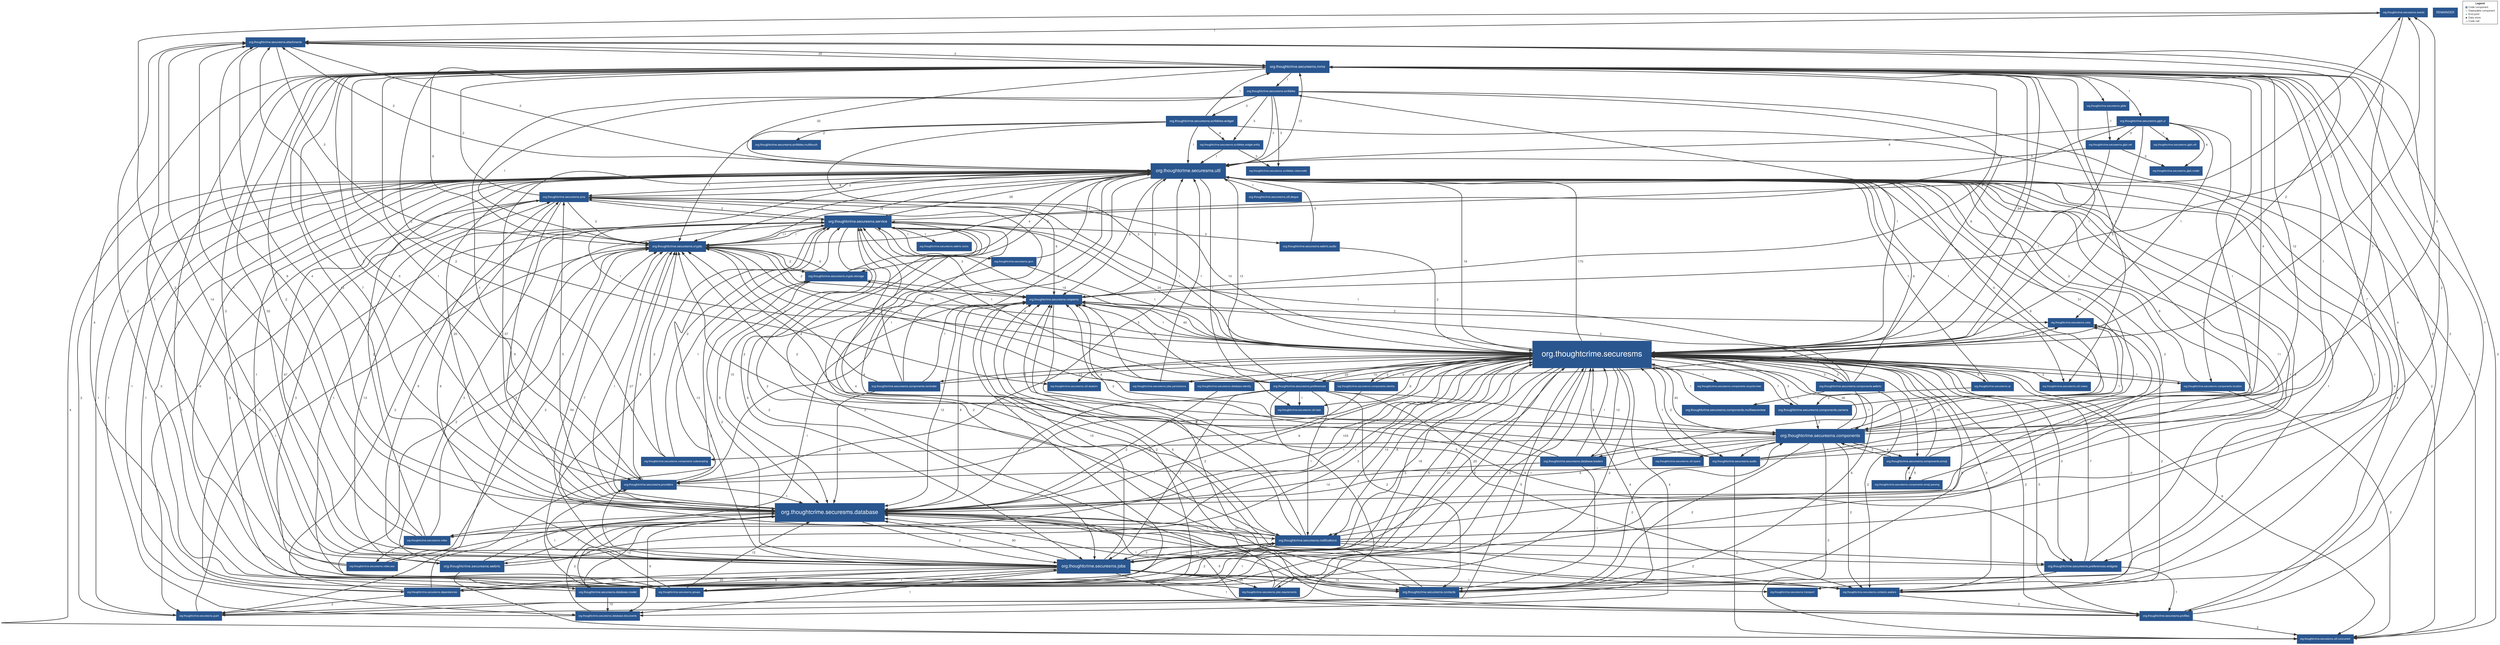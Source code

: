 digraph "Graph" {
compound=true
rankdir=TD
"org.thoughtcrime.securesms.events@NOT_DEPLOYED" [ shape="box" style="filled" fillcolor="#2A568F" penwidth="1" color="#FFFFFF" fontname="Helvetica Neue" fontcolor="#FFFFFF" fontsize="10" margin="0.16" label="org.thoughtcrime.securesms.events" ]
"org.thoughtcrime.securesms.components.webrtc@NOT_DEPLOYED" [ shape="box" style="filled" fillcolor="#2A568F" penwidth="1" color="#FFFFFF" fontname="Helvetica Neue" fontcolor="#FFFFFF" fontsize="11" margin="0.176" label="org.thoughtcrime.securesms.components.webrtc" ]
"org.thoughtcrime.securesms.color@NOT_DEPLOYED" [ shape="box" style="filled" fillcolor="#2A568F" penwidth="1" color="#FFFFFF" fontname="Helvetica Neue" fontcolor="#FFFFFF" fontsize="10" margin="0.16" label="org.thoughtcrime.securesms.color" ]
"org.thoughtcrime.securesms.components.emoji@NOT_DEPLOYED" [ shape="box" style="filled" fillcolor="#2A568F" penwidth="1" color="#FFFFFF" fontname="Helvetica Neue" fontcolor="#FFFFFF" fontsize="11" margin="0.176" label="org.thoughtcrime.securesms.components.emoji" ]
"org.thoughtcrime.securesms.giph.model@NOT_DEPLOYED" [ shape="box" style="filled" fillcolor="#2A568F" penwidth="1" color="#FFFFFF" fontname="Helvetica Neue" fontcolor="#FFFFFF" fontsize="10" margin="0.16" label="org.thoughtcrime.securesms.giph.model" ]
"org.thoughtcrime.securesms.scribbles.widget@NOT_DEPLOYED" [ shape="box" style="filled" fillcolor="#2A568F" penwidth="1" color="#FFFFFF" fontname="Helvetica Neue" fontcolor="#FFFFFF" fontsize="12" margin="0.192" label="org.thoughtcrime.securesms.scribbles.widget" ]
"org.thoughtcrime.securesms.components.reminder@NOT_DEPLOYED" [ shape="box" style="filled" fillcolor="#2A568F" penwidth="1" color="#FFFFFF" fontname="Helvetica Neue" fontcolor="#FFFFFF" fontsize="11" margin="0.176" label="org.thoughtcrime.securesms.components.reminder" ]
"org.thoughtcrime.securesms.util.dualsim@NOT_DEPLOYED" [ shape="box" style="filled" fillcolor="#2A568F" penwidth="1" color="#FFFFFF" fontname="Helvetica Neue" fontcolor="#FFFFFF" fontsize="10" margin="0.16" label="org.thoughtcrime.securesms.util.dualsim" ]
"org.thoughtcrime.securesms.gcm@NOT_DEPLOYED" [ shape="box" style="filled" fillcolor="#2A568F" penwidth="1" color="#FFFFFF" fontname="Helvetica Neue" fontcolor="#FFFFFF" fontsize="10" margin="0.16" label="org.thoughtcrime.securesms.gcm" ]
"org.thoughtcrime.securesms.components.recyclerview@NOT_DEPLOYED" [ shape="box" style="filled" fillcolor="#2A568F" penwidth="1" color="#FFFFFF" fontname="Helvetica Neue" fontcolor="#FFFFFF" fontsize="10" margin="0.16" label="org.thoughtcrime.securesms.components.recyclerview" ]
"org.thoughtcrime.securesms.mms@NOT_DEPLOYED" [ shape="box" style="filled" fillcolor="#2A568F" penwidth="1" color="#FFFFFF" fontname="Helvetica Neue" fontcolor="#FFFFFF" fontsize="14" margin="0.224" label="org.thoughtcrime.securesms.mms" ]
"org.thoughtcrime.securesms.scribbles@NOT_DEPLOYED" [ shape="box" style="filled" fillcolor="#2A568F" penwidth="1" color="#FFFFFF" fontname="Helvetica Neue" fontcolor="#FFFFFF" fontsize="11" margin="0.176" label="org.thoughtcrime.securesms.scribbles" ]
"org.thoughtcrime.securesms.providers@NOT_DEPLOYED" [ shape="box" style="filled" fillcolor="#2A568F" penwidth="1" color="#FFFFFF" fontname="Helvetica Neue" fontcolor="#FFFFFF" fontsize="11" margin="0.176" label="org.thoughtcrime.securesms.providers" ]
"org.thoughtcrime.securesms.webrtc.locks@NOT_DEPLOYED" [ shape="box" style="filled" fillcolor="#2A568F" penwidth="1" color="#FFFFFF" fontname="Helvetica Neue" fontcolor="#FFFFFF" fontsize="10" margin="0.16" label="org.thoughtcrime.securesms.webrtc.locks" ]
"org.thoughtcrime.securesms.database.model@NOT_DEPLOYED" [ shape="box" style="filled" fillcolor="#2A568F" penwidth="1" color="#FFFFFF" fontname="Helvetica Neue" fontcolor="#FFFFFF" fontsize="11" margin="0.176" label="org.thoughtcrime.securesms.database.model" ]
"org.thoughtcrime.securesms@NOT_DEPLOYED" [ shape="box" style="filled" fillcolor="#2A568F" penwidth="1" color="#FFFFFF" fontname="Helvetica Neue" fontcolor="#FFFFFF" fontsize="30" margin="0.48" label="org.thoughtcrime.securesms" ]
"org.thoughtcrime.securesms.dependencies@NOT_DEPLOYED" [ shape="box" style="filled" fillcolor="#2A568F" penwidth="1" color="#FFFFFF" fontname="Helvetica Neue" fontcolor="#FFFFFF" fontsize="10" margin="0.16" label="org.thoughtcrime.securesms.dependencies" ]
"org.thoughtcrime.securesms.push@NOT_DEPLOYED" [ shape="box" style="filled" fillcolor="#2A568F" penwidth="1" color="#FFFFFF" fontname="Helvetica Neue" fontcolor="#FFFFFF" fontsize="10" margin="0.16" label="org.thoughtcrime.securesms.push" ]
"org.thoughtcrime.securesms.notifications@NOT_DEPLOYED" [ shape="box" style="filled" fillcolor="#2A568F" penwidth="1" color="#FFFFFF" fontname="Helvetica Neue" fontcolor="#FFFFFF" fontsize="12" margin="0.192" label="org.thoughtcrime.securesms.notifications" ]
"org.thoughtcrime.securesms.util.task@NOT_DEPLOYED" [ shape="box" style="filled" fillcolor="#2A568F" penwidth="1" color="#FFFFFF" fontname="Helvetica Neue" fontcolor="#FFFFFF" fontsize="10" margin="0.16" label="org.thoughtcrime.securesms.util.task" ]
"org.thoughtcrime.securesms.attachments@NOT_DEPLOYED" [ shape="box" style="filled" fillcolor="#2A568F" penwidth="1" color="#FFFFFF" fontname="Helvetica Neue" fontcolor="#FFFFFF" fontsize="11" margin="0.176" label="org.thoughtcrime.securesms.attachments" ]
"org.thoughtcrime.securesms.crypto.storage@NOT_DEPLOYED" [ shape="box" style="filled" fillcolor="#2A568F" penwidth="1" color="#FFFFFF" fontname="Helvetica Neue" fontcolor="#FFFFFF" fontsize="11" margin="0.176" label="org.thoughtcrime.securesms.crypto.storage" ]
"org.thoughtcrime.securesms.recipients@NOT_DEPLOYED" [ shape="box" style="filled" fillcolor="#2A568F" penwidth="1" color="#FFFFFF" fontname="Helvetica Neue" fontcolor="#FFFFFF" fontsize="11" margin="0.176" label="org.thoughtcrime.securesms.recipients" ]
"org.thoughtcrime.securesms.profiles@NOT_DEPLOYED" [ shape="box" style="filled" fillcolor="#2A568F" penwidth="1" color="#FFFFFF" fontname="Helvetica Neue" fontcolor="#FFFFFF" fontsize="11" margin="0.176" label="org.thoughtcrime.securesms.profiles" ]
"org.thoughtcrime.securesms.database@NOT_DEPLOYED" [ shape="box" style="filled" fillcolor="#2A568F" penwidth="1" color="#FFFFFF" fontname="Helvetica Neue" fontcolor="#FFFFFF" fontsize="21" margin="0.336" label="org.thoughtcrime.securesms.database" ]
"org.thoughtcrime.securesms.giph.ui@NOT_DEPLOYED" [ shape="box" style="filled" fillcolor="#2A568F" penwidth="1" color="#FFFFFF" fontname="Helvetica Neue" fontcolor="#FFFFFF" fontsize="11" margin="0.176" label="org.thoughtcrime.securesms.giph.ui" ]
"org.thoughtcrime.securesms.jobs.persistence@NOT_DEPLOYED" [ shape="box" style="filled" fillcolor="#2A568F" penwidth="1" color="#FFFFFF" fontname="Helvetica Neue" fontcolor="#FFFFFF" fontsize="10" margin="0.16" label="org.thoughtcrime.securesms.jobs.persistence" ]
"org.thoughtcrime.securesms.util.deque@NOT_DEPLOYED" [ shape="box" style="filled" fillcolor="#2A568F" penwidth="1" color="#FFFFFF" fontname="Helvetica Neue" fontcolor="#FFFFFF" fontsize="11" margin="0.176" label="org.thoughtcrime.securesms.util.deque" ]
"org.thoughtcrime.securesms.database.loaders@NOT_DEPLOYED" [ shape="box" style="filled" fillcolor="#2A568F" penwidth="1" color="#FFFFFF" fontname="Helvetica Neue" fontcolor="#FFFFFF" fontsize="11" margin="0.176" label="org.thoughtcrime.securesms.database.loaders" ]
"org.thoughtcrime.securesms.jobs@NOT_DEPLOYED" [ shape="box" style="filled" fillcolor="#2A568F" penwidth="1" color="#FFFFFF" fontname="Helvetica Neue" fontcolor="#FFFFFF" fontsize="16" margin="0.256" label="org.thoughtcrime.securesms.jobs" ]
"org.thoughtcrime.securesms.contacts.avatars@NOT_DEPLOYED" [ shape="box" style="filled" fillcolor="#2A568F" penwidth="1" color="#FFFFFF" fontname="Helvetica Neue" fontcolor="#FFFFFF" fontsize="10" margin="0.16" label="org.thoughtcrime.securesms.contacts.avatars" ]
"org.thoughtcrime.securesms.giph.util@NOT_DEPLOYED" [ shape="box" style="filled" fillcolor="#2A568F" penwidth="1" color="#FFFFFF" fontname="Helvetica Neue" fontcolor="#FFFFFF" fontsize="10" margin="0.16" label="org.thoughtcrime.securesms.giph.util" ]
"org.thoughtcrime.securesms.groups@NOT_DEPLOYED" [ shape="box" style="filled" fillcolor="#2A568F" penwidth="1" color="#FFFFFF" fontname="Helvetica Neue" fontcolor="#FFFFFF" fontsize="10" margin="0.16" label="org.thoughtcrime.securesms.groups" ]
"org.thoughtcrime.securesms.database.documents@NOT_DEPLOYED" [ shape="box" style="filled" fillcolor="#2A568F" penwidth="1" color="#FFFFFF" fontname="Helvetica Neue" fontcolor="#FFFFFF" fontsize="10" margin="0.16" label="org.thoughtcrime.securesms.database.documents" ]
"org.thoughtcrime.securesms.contacts@NOT_DEPLOYED" [ shape="box" style="filled" fillcolor="#2A568F" penwidth="1" color="#FFFFFF" fontname="Helvetica Neue" fontcolor="#FFFFFF" fontsize="12" margin="0.192" label="org.thoughtcrime.securesms.contacts" ]
"org.thoughtcrime.securesms.scribbles.widget.entity@NOT_DEPLOYED" [ shape="box" style="filled" fillcolor="#2A568F" penwidth="1" color="#FFFFFF" fontname="Helvetica Neue" fontcolor="#FFFFFF" fontsize="10" margin="0.16" label="org.thoughtcrime.securesms.scribbles.widget.entity" ]
"org.thoughtcrime.securesms.webrtc.audio@NOT_DEPLOYED" [ shape="box" style="filled" fillcolor="#2A568F" penwidth="1" color="#FFFFFF" fontname="Helvetica Neue" fontcolor="#FFFFFF" fontsize="11" margin="0.176" label="org.thoughtcrime.securesms.webrtc.audio" ]
"org.thoughtcrime.securesms.audio@NOT_DEPLOYED" [ shape="box" style="filled" fillcolor="#2A568F" penwidth="1" color="#FFFFFF" fontname="Helvetica Neue" fontcolor="#FFFFFF" fontsize="11" margin="0.176" label="org.thoughtcrime.securesms.audio" ]
"org.thoughtcrime.securesms.webrtc@NOT_DEPLOYED" [ shape="box" style="filled" fillcolor="#2A568F" penwidth="1" color="#FFFFFF" fontname="Helvetica Neue" fontcolor="#FFFFFF" fontsize="13" margin="0.20800000000000002" label="org.thoughtcrime.securesms.webrtc" ]
"org.thoughtcrime.securesms.preferences.widgets@NOT_DEPLOYED" [ shape="box" style="filled" fillcolor="#2A568F" penwidth="1" color="#FFFFFF" fontname="Helvetica Neue" fontcolor="#FFFFFF" fontsize="12" margin="0.192" label="org.thoughtcrime.securesms.preferences.widgets" ]
"org.thoughtcrime.securesms.components.subsampling@NOT_DEPLOYED" [ shape="box" style="filled" fillcolor="#2A568F" penwidth="1" color="#FFFFFF" fontname="Helvetica Neue" fontcolor="#FFFFFF" fontsize="10" margin="0.16" label="org.thoughtcrime.securesms.components.subsampling" ]
"org.thoughtcrime.securesms.util.spans@NOT_DEPLOYED" [ shape="box" style="filled" fillcolor="#2A568F" penwidth="1" color="#FFFFFF" fontname="Helvetica Neue" fontcolor="#FFFFFF" fontsize="10" margin="0.16" label="org.thoughtcrime.securesms.util.spans" ]
"org.thoughtcrime.securesms.components.emoji.parsing@NOT_DEPLOYED" [ shape="box" style="filled" fillcolor="#2A568F" penwidth="1" color="#FFFFFF" fontname="Helvetica Neue" fontcolor="#FFFFFF" fontsize="10" margin="0.16" label="org.thoughtcrime.securesms.components.emoji.parsing" ]
"org.thoughtcrime.securesms.video.exo@NOT_DEPLOYED" [ shape="box" style="filled" fillcolor="#2A568F" penwidth="1" color="#FFFFFF" fontname="Helvetica Neue" fontcolor="#FFFFFF" fontsize="10" margin="0.16" label="org.thoughtcrime.securesms.video.exo" ]
"org.thoughtcrime.securesms.jobs.requirements@NOT_DEPLOYED" [ shape="box" style="filled" fillcolor="#2A568F" penwidth="1" color="#FFFFFF" fontname="Helvetica Neue" fontcolor="#FFFFFF" fontsize="10" margin="0.16" label="org.thoughtcrime.securesms.jobs.requirements" ]
"org.thoughtcrime.securesms.components.multiwaveview@NOT_DEPLOYED" [ shape="box" style="filled" fillcolor="#2A568F" penwidth="1" color="#FFFFFF" fontname="Helvetica Neue" fontcolor="#FFFFFF" fontsize="12" margin="0.192" label="org.thoughtcrime.securesms.components.multiwaveview" ]
"org.thoughtcrime.securesms.crypto@NOT_DEPLOYED" [ shape="box" style="filled" fillcolor="#2A568F" penwidth="1" color="#FFFFFF" fontname="Helvetica Neue" fontcolor="#FFFFFF" fontsize="12" margin="0.192" label="org.thoughtcrime.securesms.crypto" ]
"org.thoughtcrime.securesms.qr@NOT_DEPLOYED" [ shape="box" style="filled" fillcolor="#2A568F" penwidth="1" color="#FFFFFF" fontname="Helvetica Neue" fontcolor="#FFFFFF" fontsize="10" margin="0.16" label="org.thoughtcrime.securesms.qr" ]
"org.thoughtcrime.securesms.components.camera@NOT_DEPLOYED" [ shape="box" style="filled" fillcolor="#2A568F" penwidth="1" color="#FFFFFF" fontname="Helvetica Neue" fontcolor="#FFFFFF" fontsize="12" margin="0.192" label="org.thoughtcrime.securesms.components.camera" ]
"org.thoughtcrime.securesms.database.identity@NOT_DEPLOYED" [ shape="box" style="filled" fillcolor="#2A568F" penwidth="1" color="#FFFFFF" fontname="Helvetica Neue" fontcolor="#FFFFFF" fontsize="10" margin="0.16" label="org.thoughtcrime.securesms.database.identity" ]
"org.thoughtcrime.securesms.service@NOT_DEPLOYED" [ shape="box" style="filled" fillcolor="#2A568F" penwidth="1" color="#FFFFFF" fontname="Helvetica Neue" fontcolor="#FFFFFF" fontsize="14" margin="0.224" label="org.thoughtcrime.securesms.service" ]
"org.thoughtcrime.securesms.transport@NOT_DEPLOYED" [ shape="box" style="filled" fillcolor="#2A568F" penwidth="1" color="#FFFFFF" fontname="Helvetica Neue" fontcolor="#FFFFFF" fontsize="10" margin="0.16" label="org.thoughtcrime.securesms.transport" ]
"org.thoughtcrime.securesms.glide@NOT_DEPLOYED" [ shape="box" style="filled" fillcolor="#2A568F" penwidth="1" color="#FFFFFF" fontname="Helvetica Neue" fontcolor="#FFFFFF" fontsize="10" margin="0.16" label="org.thoughtcrime.securesms.glide" ]
"org.thoughtcrime.securesms.util.concurrent@NOT_DEPLOYED" [ shape="box" style="filled" fillcolor="#2A568F" penwidth="1" color="#FFFFFF" fontname="Helvetica Neue" fontcolor="#FFFFFF" fontsize="10" margin="0.16" label="org.thoughtcrime.securesms.util.concurrent" ]
"org.thoughtcrime.securesms.scribbles.multitouch@NOT_DEPLOYED" [ shape="box" style="filled" fillcolor="#2A568F" penwidth="1" color="#FFFFFF" fontname="Helvetica Neue" fontcolor="#FFFFFF" fontsize="11" margin="0.176" label="org.thoughtcrime.securesms.scribbles.multitouch" ]
"org.thoughtcrime.securesms.util@NOT_DEPLOYED" [ shape="box" style="filled" fillcolor="#2A568F" penwidth="1" color="#FFFFFF" fontname="Helvetica Neue" fontcolor="#FFFFFF" fontsize="17" margin="0.272" label="org.thoughtcrime.securesms.util" ]
"org.thoughtcrime.securesms.giph.net@NOT_DEPLOYED" [ shape="box" style="filled" fillcolor="#2A568F" penwidth="1" color="#FFFFFF" fontname="Helvetica Neue" fontcolor="#FFFFFF" fontsize="10" margin="0.16" label="org.thoughtcrime.securesms.giph.net" ]
"org.thoughtcrime.securesms.util.views@NOT_DEPLOYED" [ shape="box" style="filled" fillcolor="#2A568F" penwidth="1" color="#FFFFFF" fontname="Helvetica Neue" fontcolor="#FFFFFF" fontsize="10" margin="0.16" label="org.thoughtcrime.securesms.util.views" ]
"org.thoughtcrime.securesms.components.identity@NOT_DEPLOYED" [ shape="box" style="filled" fillcolor="#2A568F" penwidth="1" color="#FFFFFF" fontname="Helvetica Neue" fontcolor="#FFFFFF" fontsize="10" margin="0.16" label="org.thoughtcrime.securesms.components.identity" ]
"org.thoughtcrime.securesms.components.location@NOT_DEPLOYED" [ shape="box" style="filled" fillcolor="#2A568F" penwidth="1" color="#FFFFFF" fontname="Helvetica Neue" fontcolor="#FFFFFF" fontsize="10" margin="0.16" label="org.thoughtcrime.securesms.components.location" ]
"REMAINDER@NOT_DEPLOYED" [ shape="box" style="filled" fillcolor="#2A568F" penwidth="1" color="#FFFFFF" fontname="Helvetica Neue" fontcolor="#FFFFFF" fontsize="11" margin="0.176" label="REMAINDER" ]
"org.thoughtcrime.securesms.scribbles.viewmodel@NOT_DEPLOYED" [ shape="box" style="filled" fillcolor="#2A568F" penwidth="1" color="#FFFFFF" fontname="Helvetica Neue" fontcolor="#FFFFFF" fontsize="10" margin="0.16" label="org.thoughtcrime.securesms.scribbles.viewmodel" ]
"org.thoughtcrime.securesms.preferences@NOT_DEPLOYED" [ shape="box" style="filled" fillcolor="#2A568F" penwidth="1" color="#FFFFFF" fontname="Helvetica Neue" fontcolor="#FFFFFF" fontsize="11" margin="0.176" label="org.thoughtcrime.securesms.preferences" ]
"org.thoughtcrime.securesms.video@NOT_DEPLOYED" [ shape="box" style="filled" fillcolor="#2A568F" penwidth="1" color="#FFFFFF" fontname="Helvetica Neue" fontcolor="#FFFFFF" fontsize="10" margin="0.16" label="org.thoughtcrime.securesms.video" ]
"org.thoughtcrime.securesms.sms@NOT_DEPLOYED" [ shape="box" style="filled" fillcolor="#2A568F" penwidth="1" color="#FFFFFF" fontname="Helvetica Neue" fontcolor="#FFFFFF" fontsize="11" margin="0.176" label="org.thoughtcrime.securesms.sms" ]
"org.thoughtcrime.securesms.components@NOT_DEPLOYED" [ shape="box" style="filled" fillcolor="#2A568F" penwidth="1" color="#FFFFFF" fontname="Helvetica Neue" fontcolor="#FFFFFF" fontsize="16" margin="0.256" label="org.thoughtcrime.securesms.components" ]
"org.thoughtcrime.securesms.events@NOT_DEPLOYED" -> "org.thoughtcrime.securesms.attachments@NOT_DEPLOYED" [ penwidth="2" color="#323232" fontcolor="#323232" fontname="Helvetica Neue" fontsize="12" label="  1" ]
"org.thoughtcrime.securesms.events@NOT_DEPLOYED" -> "org.thoughtcrime.securesms.recipients@NOT_DEPLOYED" [ penwidth="2" color="#323232" fontcolor="#323232" fontname="Helvetica Neue" fontsize="12" label="  2" ]
"org.thoughtcrime.securesms.components.webrtc@NOT_DEPLOYED" -> "org.thoughtcrime.securesms@NOT_DEPLOYED" [ penwidth="2" color="#323232" fontcolor="#323232" fontname="Helvetica Neue" fontsize="12" label="  3" ]
"org.thoughtcrime.securesms.components.webrtc@NOT_DEPLOYED" -> "org.thoughtcrime.securesms.recipients@NOT_DEPLOYED" [ penwidth="2" color="#323232" fontcolor="#323232" fontname="Helvetica Neue" fontsize="12" label="  2" ]
"org.thoughtcrime.securesms.components.webrtc@NOT_DEPLOYED" -> "org.thoughtcrime.securesms.contacts.avatars@NOT_DEPLOYED" [ penwidth="2" color="#323232" fontcolor="#323232" fontname="Helvetica Neue" fontsize="12" label="  2" ]
"org.thoughtcrime.securesms.components.webrtc@NOT_DEPLOYED" -> "org.thoughtcrime.securesms.components.multiwaveview@NOT_DEPLOYED" [ penwidth="2" color="#323232" fontcolor="#323232" fontname="Helvetica Neue" fontsize="12" label="  1" ]
"org.thoughtcrime.securesms.components.webrtc@NOT_DEPLOYED" -> "org.thoughtcrime.securesms.service@NOT_DEPLOYED" [ penwidth="2" color="#323232" fontcolor="#323232" fontname="Helvetica Neue" fontsize="12" label="  1" ]
"org.thoughtcrime.securesms.components.webrtc@NOT_DEPLOYED" -> "org.thoughtcrime.securesms.util@NOT_DEPLOYED" [ penwidth="2" color="#323232" fontcolor="#323232" fontname="Helvetica Neue" fontsize="12" label="  6" ]
"org.thoughtcrime.securesms.components.webrtc@NOT_DEPLOYED" -> "org.thoughtcrime.securesms.components@NOT_DEPLOYED" [ penwidth="2" color="#323232" fontcolor="#323232" fontname="Helvetica Neue" fontsize="12" label="  1" ]
"org.thoughtcrime.securesms.color@NOT_DEPLOYED" -> "org.thoughtcrime.securesms@NOT_DEPLOYED" [ penwidth="2" color="#323232" fontcolor="#323232" fontname="Helvetica Neue" fontsize="12" label="  1" ]
"org.thoughtcrime.securesms.components.emoji@NOT_DEPLOYED" -> "org.thoughtcrime.securesms@NOT_DEPLOYED" [ penwidth="2" color="#323232" fontcolor="#323232" fontname="Helvetica Neue" fontsize="12" label="  10" ]
"org.thoughtcrime.securesms.components.emoji@NOT_DEPLOYED" -> "org.thoughtcrime.securesms.components.emoji.parsing@NOT_DEPLOYED" [ penwidth="2" color="#323232" fontcolor="#323232" fontname="Helvetica Neue" fontsize="12" label="  5" ]
"org.thoughtcrime.securesms.components.emoji@NOT_DEPLOYED" -> "org.thoughtcrime.securesms.util@NOT_DEPLOYED" [ penwidth="2" color="#323232" fontcolor="#323232" fontname="Helvetica Neue" fontsize="12" label="  8" ]
"org.thoughtcrime.securesms.components.emoji@NOT_DEPLOYED" -> "org.thoughtcrime.securesms.components@NOT_DEPLOYED" [ penwidth="2" color="#323232" fontcolor="#323232" fontname="Helvetica Neue" fontsize="12" label="  3" ]
"org.thoughtcrime.securesms.scribbles.widget@NOT_DEPLOYED" -> "org.thoughtcrime.securesms.mms@NOT_DEPLOYED" [ penwidth="2" color="#323232" fontcolor="#323232" fontname="Helvetica Neue" fontsize="12" label="  1" ]
"org.thoughtcrime.securesms.scribbles.widget@NOT_DEPLOYED" -> "org.thoughtcrime.securesms@NOT_DEPLOYED" [ penwidth="2" color="#323232" fontcolor="#323232" fontname="Helvetica Neue" fontsize="12" label="  3" ]
"org.thoughtcrime.securesms.scribbles.widget@NOT_DEPLOYED" -> "org.thoughtcrime.securesms.scribbles.widget.entity@NOT_DEPLOYED" [ penwidth="2" color="#323232" fontcolor="#323232" fontname="Helvetica Neue" fontsize="12" label="  4" ]
"org.thoughtcrime.securesms.scribbles.widget@NOT_DEPLOYED" -> "org.thoughtcrime.securesms.crypto@NOT_DEPLOYED" [ penwidth="2" color="#323232" fontcolor="#323232" fontname="Helvetica Neue" fontsize="12" label="  1" ]
"org.thoughtcrime.securesms.scribbles.widget@NOT_DEPLOYED" -> "org.thoughtcrime.securesms.util.concurrent@NOT_DEPLOYED" [ penwidth="2" color="#323232" fontcolor="#323232" fontname="Helvetica Neue" fontsize="12" label="  2" ]
"org.thoughtcrime.securesms.scribbles.widget@NOT_DEPLOYED" -> "org.thoughtcrime.securesms.scribbles.multitouch@NOT_DEPLOYED" [ penwidth="2" color="#323232" fontcolor="#323232" fontname="Helvetica Neue" fontsize="12" label="  2" ]
"org.thoughtcrime.securesms.scribbles.widget@NOT_DEPLOYED" -> "org.thoughtcrime.securesms.util@NOT_DEPLOYED" [ penwidth="2" color="#323232" fontcolor="#323232" fontname="Helvetica Neue" fontsize="12" label="  1" ]
"org.thoughtcrime.securesms.components.reminder@NOT_DEPLOYED" -> "org.thoughtcrime.securesms@NOT_DEPLOYED" [ penwidth="2" color="#323232" fontcolor="#323232" fontname="Helvetica Neue" fontsize="12" label="  13" ]
"org.thoughtcrime.securesms.components.reminder@NOT_DEPLOYED" -> "org.thoughtcrime.securesms.recipients@NOT_DEPLOYED" [ penwidth="2" color="#323232" fontcolor="#323232" fontname="Helvetica Neue" fontsize="12" label="  1" ]
"org.thoughtcrime.securesms.components.reminder@NOT_DEPLOYED" -> "org.thoughtcrime.securesms.database@NOT_DEPLOYED" [ penwidth="2" color="#323232" fontcolor="#323232" fontname="Helvetica Neue" fontsize="12" label="  2" ]
"org.thoughtcrime.securesms.components.reminder@NOT_DEPLOYED" -> "org.thoughtcrime.securesms.crypto@NOT_DEPLOYED" [ penwidth="2" color="#323232" fontcolor="#323232" fontname="Helvetica Neue" fontsize="12" label="  2" ]
"org.thoughtcrime.securesms.components.reminder@NOT_DEPLOYED" -> "org.thoughtcrime.securesms.service@NOT_DEPLOYED" [ penwidth="2" color="#323232" fontcolor="#323232" fontname="Helvetica Neue" fontsize="12" label="  1" ]
"org.thoughtcrime.securesms.components.reminder@NOT_DEPLOYED" -> "org.thoughtcrime.securesms.util@NOT_DEPLOYED" [ penwidth="2" color="#323232" fontcolor="#323232" fontname="Helvetica Neue" fontsize="12" label="  8" ]
"org.thoughtcrime.securesms.gcm@NOT_DEPLOYED" -> "org.thoughtcrime.securesms@NOT_DEPLOYED" [ penwidth="2" color="#323232" fontcolor="#323232" fontname="Helvetica Neue" fontsize="12" label="  1" ]
"org.thoughtcrime.securesms.gcm@NOT_DEPLOYED" -> "org.thoughtcrime.securesms.jobs@NOT_DEPLOYED" [ penwidth="2" color="#323232" fontcolor="#323232" fontname="Helvetica Neue" fontsize="12" label="  2" ]
"org.thoughtcrime.securesms.gcm@NOT_DEPLOYED" -> "org.thoughtcrime.securesms.util@NOT_DEPLOYED" [ penwidth="2" color="#323232" fontcolor="#323232" fontname="Helvetica Neue" fontsize="12" label="  1" ]
"org.thoughtcrime.securesms.mms@NOT_DEPLOYED" -> "org.thoughtcrime.securesms.util.dualsim@NOT_DEPLOYED" [ penwidth="2" color="#323232" fontcolor="#323232" fontname="Helvetica Neue" fontsize="12" label="  2" ]
"org.thoughtcrime.securesms.mms@NOT_DEPLOYED" -> "org.thoughtcrime.securesms.scribbles@NOT_DEPLOYED" [ penwidth="2" color="#323232" fontcolor="#323232" fontname="Helvetica Neue" fontsize="12" label="  1" ]
"org.thoughtcrime.securesms.mms@NOT_DEPLOYED" -> "org.thoughtcrime.securesms.providers@NOT_DEPLOYED" [ penwidth="2" color="#323232" fontcolor="#323232" fontname="Helvetica Neue" fontsize="12" label="  6" ]
"org.thoughtcrime.securesms.mms@NOT_DEPLOYED" -> "org.thoughtcrime.securesms@NOT_DEPLOYED" [ penwidth="2" color="#323232" fontcolor="#323232" fontname="Helvetica Neue" fontsize="12" label="  5" ]
"org.thoughtcrime.securesms.mms@NOT_DEPLOYED" -> "org.thoughtcrime.securesms.attachments@NOT_DEPLOYED" [ penwidth="2" color="#323232" fontcolor="#323232" fontname="Helvetica Neue" fontsize="12" label="  20" ]
"org.thoughtcrime.securesms.mms@NOT_DEPLOYED" -> "org.thoughtcrime.securesms.recipients@NOT_DEPLOYED" [ penwidth="2" color="#323232" fontcolor="#323232" fontname="Helvetica Neue" fontsize="12" label="  4" ]
"org.thoughtcrime.securesms.mms@NOT_DEPLOYED" -> "org.thoughtcrime.securesms.profiles@NOT_DEPLOYED" [ penwidth="2" color="#323232" fontcolor="#323232" fontname="Helvetica Neue" fontsize="12" label="  2" ]
"org.thoughtcrime.securesms.mms@NOT_DEPLOYED" -> "org.thoughtcrime.securesms.database@NOT_DEPLOYED" [ penwidth="2" color="#323232" fontcolor="#323232" fontname="Helvetica Neue" fontsize="12" label="  7" ]
"org.thoughtcrime.securesms.mms@NOT_DEPLOYED" -> "org.thoughtcrime.securesms.giph.ui@NOT_DEPLOYED" [ penwidth="2" color="#323232" fontcolor="#323232" fontname="Helvetica Neue" fontsize="12" label="  1" ]
"org.thoughtcrime.securesms.mms@NOT_DEPLOYED" -> "org.thoughtcrime.securesms.crypto@NOT_DEPLOYED" [ penwidth="2" color="#323232" fontcolor="#323232" fontname="Helvetica Neue" fontsize="12" label="  8" ]
"org.thoughtcrime.securesms.mms@NOT_DEPLOYED" -> "org.thoughtcrime.securesms.transport@NOT_DEPLOYED" [ penwidth="2" color="#323232" fontcolor="#323232" fontname="Helvetica Neue" fontsize="12" label="  4" ]
"org.thoughtcrime.securesms.mms@NOT_DEPLOYED" -> "org.thoughtcrime.securesms.glide@NOT_DEPLOYED" [ penwidth="2" color="#323232" fontcolor="#323232" fontname="Helvetica Neue" fontsize="12" label="  1" ]
"org.thoughtcrime.securesms.mms@NOT_DEPLOYED" -> "org.thoughtcrime.securesms.util.concurrent@NOT_DEPLOYED" [ penwidth="2" color="#323232" fontcolor="#323232" fontname="Helvetica Neue" fontsize="12" label="  3" ]
"org.thoughtcrime.securesms.mms@NOT_DEPLOYED" -> "org.thoughtcrime.securesms.util@NOT_DEPLOYED" [ penwidth="2" color="#323232" fontcolor="#323232" fontname="Helvetica Neue" fontsize="12" label="  32" ]
"org.thoughtcrime.securesms.mms@NOT_DEPLOYED" -> "org.thoughtcrime.securesms.util.views@NOT_DEPLOYED" [ penwidth="2" color="#323232" fontcolor="#323232" fontname="Helvetica Neue" fontsize="12" label="  1" ]
"org.thoughtcrime.securesms.mms@NOT_DEPLOYED" -> "org.thoughtcrime.securesms.components.location@NOT_DEPLOYED" [ penwidth="2" color="#323232" fontcolor="#323232" fontname="Helvetica Neue" fontsize="12" label="  3" ]
"org.thoughtcrime.securesms.mms@NOT_DEPLOYED" -> "org.thoughtcrime.securesms.components@NOT_DEPLOYED" [ penwidth="2" color="#323232" fontcolor="#323232" fontname="Helvetica Neue" fontsize="12" label="  4" ]
"org.thoughtcrime.securesms.scribbles@NOT_DEPLOYED" -> "org.thoughtcrime.securesms.scribbles.widget@NOT_DEPLOYED" [ penwidth="2" color="#323232" fontcolor="#323232" fontname="Helvetica Neue" fontsize="12" label="  3" ]
"org.thoughtcrime.securesms.scribbles@NOT_DEPLOYED" -> "org.thoughtcrime.securesms.providers@NOT_DEPLOYED" [ penwidth="2" color="#323232" fontcolor="#323232" fontname="Helvetica Neue" fontsize="12" label="  1" ]
"org.thoughtcrime.securesms.scribbles@NOT_DEPLOYED" -> "org.thoughtcrime.securesms@NOT_DEPLOYED" [ penwidth="2" color="#323232" fontcolor="#323232" fontname="Helvetica Neue" fontsize="12" label="  6" ]
"org.thoughtcrime.securesms.scribbles@NOT_DEPLOYED" -> "org.thoughtcrime.securesms.scribbles.widget.entity@NOT_DEPLOYED" [ penwidth="2" color="#323232" fontcolor="#323232" fontname="Helvetica Neue" fontsize="12" label="  3" ]
"org.thoughtcrime.securesms.scribbles@NOT_DEPLOYED" -> "org.thoughtcrime.securesms.crypto@NOT_DEPLOYED" [ penwidth="2" color="#323232" fontcolor="#323232" fontname="Helvetica Neue" fontsize="12" label="  1" ]
"org.thoughtcrime.securesms.scribbles@NOT_DEPLOYED" -> "org.thoughtcrime.securesms.util.concurrent@NOT_DEPLOYED" [ penwidth="2" color="#323232" fontcolor="#323232" fontname="Helvetica Neue" fontsize="12" label="  1" ]
"org.thoughtcrime.securesms.scribbles@NOT_DEPLOYED" -> "org.thoughtcrime.securesms.util@NOT_DEPLOYED" [ penwidth="2" color="#323232" fontcolor="#323232" fontname="Helvetica Neue" fontsize="12" label="  3" ]
"org.thoughtcrime.securesms.scribbles@NOT_DEPLOYED" -> "org.thoughtcrime.securesms.scribbles.viewmodel@NOT_DEPLOYED" [ penwidth="2" color="#323232" fontcolor="#323232" fontname="Helvetica Neue" fontsize="12" label="  3" ]
"org.thoughtcrime.securesms.providers@NOT_DEPLOYED" -> "org.thoughtcrime.securesms.mms@NOT_DEPLOYED" [ penwidth="2" color="#323232" fontcolor="#323232" fontname="Helvetica Neue" fontsize="12" label="  1" ]
"org.thoughtcrime.securesms.providers@NOT_DEPLOYED" -> "org.thoughtcrime.securesms.attachments@NOT_DEPLOYED" [ penwidth="2" color="#323232" fontcolor="#323232" fontname="Helvetica Neue" fontsize="12" label="  2" ]
"org.thoughtcrime.securesms.providers@NOT_DEPLOYED" -> "org.thoughtcrime.securesms.database@NOT_DEPLOYED" [ penwidth="2" color="#323232" fontcolor="#323232" fontname="Helvetica Neue" fontsize="12" label="  1" ]
"org.thoughtcrime.securesms.providers@NOT_DEPLOYED" -> "org.thoughtcrime.securesms.crypto@NOT_DEPLOYED" [ penwidth="2" color="#323232" fontcolor="#323232" fontname="Helvetica Neue" fontsize="12" label="  5" ]
"org.thoughtcrime.securesms.providers@NOT_DEPLOYED" -> "org.thoughtcrime.securesms.service@NOT_DEPLOYED" [ penwidth="2" color="#323232" fontcolor="#323232" fontname="Helvetica Neue" fontsize="12" label="  1" ]
"org.thoughtcrime.securesms.providers@NOT_DEPLOYED" -> "org.thoughtcrime.securesms.util@NOT_DEPLOYED" [ penwidth="2" color="#323232" fontcolor="#323232" fontname="Helvetica Neue" fontsize="12" label="  3" ]
"org.thoughtcrime.securesms.database.model@NOT_DEPLOYED" -> "org.thoughtcrime.securesms.mms@NOT_DEPLOYED" [ penwidth="2" color="#323232" fontcolor="#323232" fontname="Helvetica Neue" fontsize="12" label="  4" ]
"org.thoughtcrime.securesms.database.model@NOT_DEPLOYED" -> "org.thoughtcrime.securesms@NOT_DEPLOYED" [ penwidth="2" color="#323232" fontcolor="#323232" fontname="Helvetica Neue" fontsize="12" label="  5" ]
"org.thoughtcrime.securesms.database.model@NOT_DEPLOYED" -> "org.thoughtcrime.securesms.recipients@NOT_DEPLOYED" [ penwidth="2" color="#323232" fontcolor="#323232" fontname="Helvetica Neue" fontsize="12" label="  7" ]
"org.thoughtcrime.securesms.database.model@NOT_DEPLOYED" -> "org.thoughtcrime.securesms.database@NOT_DEPLOYED" [ penwidth="2" color="#323232" fontcolor="#323232" fontname="Helvetica Neue" fontsize="12" label="  12" ]
"org.thoughtcrime.securesms.database.model@NOT_DEPLOYED" -> "org.thoughtcrime.securesms.database.documents@NOT_DEPLOYED" [ penwidth="2" color="#323232" fontcolor="#323232" fontname="Helvetica Neue" fontsize="12" label="  10" ]
"org.thoughtcrime.securesms.database.model@NOT_DEPLOYED" -> "org.thoughtcrime.securesms.util@NOT_DEPLOYED" [ penwidth="2" color="#323232" fontcolor="#323232" fontname="Helvetica Neue" fontsize="12" label="  3" ]
"org.thoughtcrime.securesms@NOT_DEPLOYED" -> "org.thoughtcrime.securesms.events@NOT_DEPLOYED" [ penwidth="2" color="#323232" fontcolor="#323232" fontname="Helvetica Neue" fontsize="12" label="  1" ]
"org.thoughtcrime.securesms@NOT_DEPLOYED" -> "org.thoughtcrime.securesms.components.webrtc@NOT_DEPLOYED" [ penwidth="2" color="#323232" fontcolor="#323232" fontname="Helvetica Neue" fontsize="12" label="  3" ]
"org.thoughtcrime.securesms@NOT_DEPLOYED" -> "org.thoughtcrime.securesms.color@NOT_DEPLOYED" [ penwidth="2" color="#323232" fontcolor="#323232" fontname="Helvetica Neue" fontsize="12" label="  5" ]
"org.thoughtcrime.securesms@NOT_DEPLOYED" -> "org.thoughtcrime.securesms.components.emoji@NOT_DEPLOYED" [ penwidth="2" color="#323232" fontcolor="#323232" fontname="Helvetica Neue" fontsize="12" label="  3" ]
"org.thoughtcrime.securesms@NOT_DEPLOYED" -> "org.thoughtcrime.securesms.components.reminder@NOT_DEPLOYED" [ penwidth="2" color="#323232" fontcolor="#323232" fontname="Helvetica Neue" fontsize="12" label="  12" ]
"org.thoughtcrime.securesms@NOT_DEPLOYED" -> "org.thoughtcrime.securesms.util.dualsim@NOT_DEPLOYED" [ penwidth="2" color="#323232" fontcolor="#323232" fontname="Helvetica Neue" fontsize="12" label="  4" ]
"org.thoughtcrime.securesms@NOT_DEPLOYED" -> "org.thoughtcrime.securesms.components.recyclerview@NOT_DEPLOYED" [ penwidth="2" color="#323232" fontcolor="#323232" fontname="Helvetica Neue" fontsize="12" label="  1" ]
"org.thoughtcrime.securesms@NOT_DEPLOYED" -> "org.thoughtcrime.securesms.mms@NOT_DEPLOYED" [ penwidth="2" color="#323232" fontcolor="#323232" fontname="Helvetica Neue" fontsize="12" label="  24" ]
"org.thoughtcrime.securesms@NOT_DEPLOYED" -> "org.thoughtcrime.securesms.scribbles@NOT_DEPLOYED" [ penwidth="2" color="#323232" fontcolor="#323232" fontname="Helvetica Neue" fontsize="12" label="  1" ]
"org.thoughtcrime.securesms@NOT_DEPLOYED" -> "org.thoughtcrime.securesms.providers@NOT_DEPLOYED" [ penwidth="2" color="#323232" fontcolor="#323232" fontname="Helvetica Neue" fontsize="12" label="  2" ]
"org.thoughtcrime.securesms@NOT_DEPLOYED" -> "org.thoughtcrime.securesms.database.model@NOT_DEPLOYED" [ penwidth="2" color="#323232" fontcolor="#323232" fontname="Helvetica Neue" fontsize="12" label="  20" ]
"org.thoughtcrime.securesms@NOT_DEPLOYED" -> "org.thoughtcrime.securesms.dependencies@NOT_DEPLOYED" [ penwidth="2" color="#323232" fontcolor="#323232" fontname="Helvetica Neue" fontsize="12" label="  5" ]
"org.thoughtcrime.securesms@NOT_DEPLOYED" -> "org.thoughtcrime.securesms.push@NOT_DEPLOYED" [ penwidth="2" color="#323232" fontcolor="#323232" fontname="Helvetica Neue" fontsize="12" label="  5" ]
"org.thoughtcrime.securesms@NOT_DEPLOYED" -> "org.thoughtcrime.securesms.notifications@NOT_DEPLOYED" [ penwidth="2" color="#323232" fontcolor="#323232" fontname="Helvetica Neue" fontsize="12" label="  8" ]
"org.thoughtcrime.securesms@NOT_DEPLOYED" -> "org.thoughtcrime.securesms.util.task@NOT_DEPLOYED" [ penwidth="2" color="#323232" fontcolor="#323232" fontname="Helvetica Neue" fontsize="12" label="  6" ]
"org.thoughtcrime.securesms@NOT_DEPLOYED" -> "org.thoughtcrime.securesms.attachments@NOT_DEPLOYED" [ penwidth="2" color="#323232" fontcolor="#323232" fontname="Helvetica Neue" fontsize="12" label="  2" ]
"org.thoughtcrime.securesms@NOT_DEPLOYED" -> "org.thoughtcrime.securesms.crypto.storage@NOT_DEPLOYED" [ penwidth="2" color="#323232" fontcolor="#323232" fontname="Helvetica Neue" fontsize="12" label="  4" ]
"org.thoughtcrime.securesms@NOT_DEPLOYED" -> "org.thoughtcrime.securesms.recipients@NOT_DEPLOYED" [ penwidth="2" color="#323232" fontcolor="#323232" fontname="Helvetica Neue" fontsize="12" label="  40" ]
"org.thoughtcrime.securesms@NOT_DEPLOYED" -> "org.thoughtcrime.securesms.profiles@NOT_DEPLOYED" [ penwidth="2" color="#323232" fontcolor="#323232" fontname="Helvetica Neue" fontsize="12" label="  5" ]
"org.thoughtcrime.securesms@NOT_DEPLOYED" -> "org.thoughtcrime.securesms.database@NOT_DEPLOYED" [ penwidth="2" color="#323232" fontcolor="#323232" fontname="Helvetica Neue" fontsize="12" label="  103" ]
"org.thoughtcrime.securesms@NOT_DEPLOYED" -> "org.thoughtcrime.securesms.jobs.persistence@NOT_DEPLOYED" [ penwidth="2" color="#323232" fontcolor="#323232" fontname="Helvetica Neue" fontsize="12" label="  1" ]
"org.thoughtcrime.securesms@NOT_DEPLOYED" -> "org.thoughtcrime.securesms.database.loaders@NOT_DEPLOYED" [ penwidth="2" color="#323232" fontcolor="#323232" fontname="Helvetica Neue" fontsize="12" label="  12" ]
"org.thoughtcrime.securesms@NOT_DEPLOYED" -> "org.thoughtcrime.securesms.jobs@NOT_DEPLOYED" [ penwidth="2" color="#323232" fontcolor="#323232" fontname="Helvetica Neue" fontsize="12" label="  20" ]
"org.thoughtcrime.securesms@NOT_DEPLOYED" -> "org.thoughtcrime.securesms.contacts.avatars@NOT_DEPLOYED" [ penwidth="2" color="#323232" fontcolor="#323232" fontname="Helvetica Neue" fontsize="12" label="  6" ]
"org.thoughtcrime.securesms@NOT_DEPLOYED" -> "org.thoughtcrime.securesms.groups@NOT_DEPLOYED" [ penwidth="2" color="#323232" fontcolor="#323232" fontname="Helvetica Neue" fontsize="12" label="  2" ]
"org.thoughtcrime.securesms@NOT_DEPLOYED" -> "org.thoughtcrime.securesms.database.documents@NOT_DEPLOYED" [ penwidth="2" color="#323232" fontcolor="#323232" fontname="Helvetica Neue" fontsize="12" label="  4" ]
"org.thoughtcrime.securesms@NOT_DEPLOYED" -> "org.thoughtcrime.securesms.contacts@NOT_DEPLOYED" [ penwidth="2" color="#323232" fontcolor="#323232" fontname="Helvetica Neue" fontsize="12" label="  6" ]
"org.thoughtcrime.securesms@NOT_DEPLOYED" -> "org.thoughtcrime.securesms.audio@NOT_DEPLOYED" [ penwidth="2" color="#323232" fontcolor="#323232" fontname="Helvetica Neue" fontsize="12" label="  2" ]
"org.thoughtcrime.securesms@NOT_DEPLOYED" -> "org.thoughtcrime.securesms.preferences.widgets@NOT_DEPLOYED" [ penwidth="2" color="#323232" fontcolor="#323232" fontname="Helvetica Neue" fontsize="12" label="  3" ]
"org.thoughtcrime.securesms@NOT_DEPLOYED" -> "org.thoughtcrime.securesms.jobs.requirements@NOT_DEPLOYED" [ penwidth="2" color="#323232" fontcolor="#323232" fontname="Helvetica Neue" fontsize="12" label="  2" ]
"org.thoughtcrime.securesms@NOT_DEPLOYED" -> "org.thoughtcrime.securesms.crypto@NOT_DEPLOYED" [ penwidth="2" color="#323232" fontcolor="#323232" fontname="Helvetica Neue" fontsize="12" label="  71" ]
"org.thoughtcrime.securesms@NOT_DEPLOYED" -> "org.thoughtcrime.securesms.qr@NOT_DEPLOYED" [ penwidth="2" color="#323232" fontcolor="#323232" fontname="Helvetica Neue" fontsize="12" label="  6" ]
"org.thoughtcrime.securesms@NOT_DEPLOYED" -> "org.thoughtcrime.securesms.components.camera@NOT_DEPLOYED" [ penwidth="2" color="#323232" fontcolor="#323232" fontname="Helvetica Neue" fontsize="12" label="  7" ]
"org.thoughtcrime.securesms@NOT_DEPLOYED" -> "org.thoughtcrime.securesms.database.identity@NOT_DEPLOYED" [ penwidth="2" color="#323232" fontcolor="#323232" fontname="Helvetica Neue" fontsize="12" label="  1" ]
"org.thoughtcrime.securesms@NOT_DEPLOYED" -> "org.thoughtcrime.securesms.service@NOT_DEPLOYED" [ penwidth="2" color="#323232" fontcolor="#323232" fontname="Helvetica Neue" fontsize="12" label="  19" ]
"org.thoughtcrime.securesms@NOT_DEPLOYED" -> "org.thoughtcrime.securesms.util.concurrent@NOT_DEPLOYED" [ penwidth="2" color="#323232" fontcolor="#323232" fontname="Helvetica Neue" fontsize="12" label="  8" ]
"org.thoughtcrime.securesms@NOT_DEPLOYED" -> "org.thoughtcrime.securesms.util@NOT_DEPLOYED" [ penwidth="2" color="#323232" fontcolor="#323232" fontname="Helvetica Neue" fontsize="12" label="  170" ]
"org.thoughtcrime.securesms@NOT_DEPLOYED" -> "org.thoughtcrime.securesms.util.views@NOT_DEPLOYED" [ penwidth="2" color="#323232" fontcolor="#323232" fontname="Helvetica Neue" fontsize="12" label="  2" ]
"org.thoughtcrime.securesms@NOT_DEPLOYED" -> "org.thoughtcrime.securesms.components.identity@NOT_DEPLOYED" [ penwidth="2" color="#323232" fontcolor="#323232" fontname="Helvetica Neue" fontsize="12" label="  3" ]
"org.thoughtcrime.securesms@NOT_DEPLOYED" -> "org.thoughtcrime.securesms.components.location@NOT_DEPLOYED" [ penwidth="2" color="#323232" fontcolor="#323232" fontname="Helvetica Neue" fontsize="12" label="  1" ]
"org.thoughtcrime.securesms@NOT_DEPLOYED" -> "org.thoughtcrime.securesms.preferences@NOT_DEPLOYED" [ penwidth="2" color="#323232" fontcolor="#323232" fontname="Helvetica Neue" fontsize="12" label="  10" ]
"org.thoughtcrime.securesms@NOT_DEPLOYED" -> "org.thoughtcrime.securesms.video@NOT_DEPLOYED" [ penwidth="2" color="#323232" fontcolor="#323232" fontname="Helvetica Neue" fontsize="12" label="  1" ]
"org.thoughtcrime.securesms@NOT_DEPLOYED" -> "org.thoughtcrime.securesms.sms@NOT_DEPLOYED" [ penwidth="2" color="#323232" fontcolor="#323232" fontname="Helvetica Neue" fontsize="12" label="  10" ]
"org.thoughtcrime.securesms@NOT_DEPLOYED" -> "org.thoughtcrime.securesms.components@NOT_DEPLOYED" [ penwidth="2" color="#323232" fontcolor="#323232" fontname="Helvetica Neue" fontsize="12" label="  40" ]
"org.thoughtcrime.securesms.dependencies@NOT_DEPLOYED" -> "org.thoughtcrime.securesms@NOT_DEPLOYED" [ penwidth="2" color="#323232" fontcolor="#323232" fontname="Helvetica Neue" fontsize="12" label="  3" ]
"org.thoughtcrime.securesms.dependencies@NOT_DEPLOYED" -> "org.thoughtcrime.securesms.push@NOT_DEPLOYED" [ penwidth="2" color="#323232" fontcolor="#323232" fontname="Helvetica Neue" fontsize="12" label="  2" ]
"org.thoughtcrime.securesms.dependencies@NOT_DEPLOYED" -> "org.thoughtcrime.securesms.crypto.storage@NOT_DEPLOYED" [ penwidth="2" color="#323232" fontcolor="#323232" fontname="Helvetica Neue" fontsize="12" label="  2" ]
"org.thoughtcrime.securesms.dependencies@NOT_DEPLOYED" -> "org.thoughtcrime.securesms.jobs@NOT_DEPLOYED" [ penwidth="2" color="#323232" fontcolor="#323232" fontname="Helvetica Neue" fontsize="12" label="  25" ]
"org.thoughtcrime.securesms.dependencies@NOT_DEPLOYED" -> "org.thoughtcrime.securesms.service@NOT_DEPLOYED" [ penwidth="2" color="#323232" fontcolor="#323232" fontname="Helvetica Neue" fontsize="12" label="  2" ]
"org.thoughtcrime.securesms.dependencies@NOT_DEPLOYED" -> "org.thoughtcrime.securesms.util@NOT_DEPLOYED" [ penwidth="2" color="#323232" fontcolor="#323232" fontname="Helvetica Neue" fontsize="12" label="  1" ]
"org.thoughtcrime.securesms.push@NOT_DEPLOYED" -> "org.thoughtcrime.securesms@NOT_DEPLOYED" [ penwidth="2" color="#323232" fontcolor="#323232" fontname="Helvetica Neue" fontsize="12" label="  4" ]
"org.thoughtcrime.securesms.push@NOT_DEPLOYED" -> "org.thoughtcrime.securesms.crypto@NOT_DEPLOYED" [ penwidth="2" color="#323232" fontcolor="#323232" fontname="Helvetica Neue" fontsize="12" label="  1" ]
"org.thoughtcrime.securesms.push@NOT_DEPLOYED" -> "org.thoughtcrime.securesms.util@NOT_DEPLOYED" [ penwidth="2" color="#323232" fontcolor="#323232" fontname="Helvetica Neue" fontsize="12" label="  2" ]
"org.thoughtcrime.securesms.notifications@NOT_DEPLOYED" -> "org.thoughtcrime.securesms.mms@NOT_DEPLOYED" [ penwidth="2" color="#323232" fontcolor="#323232" fontname="Helvetica Neue" fontsize="12" label="  7" ]
"org.thoughtcrime.securesms.notifications@NOT_DEPLOYED" -> "org.thoughtcrime.securesms.database.model@NOT_DEPLOYED" [ penwidth="2" color="#323232" fontcolor="#323232" fontname="Helvetica Neue" fontsize="12" label="  2" ]
"org.thoughtcrime.securesms.notifications@NOT_DEPLOYED" -> "org.thoughtcrime.securesms@NOT_DEPLOYED" [ penwidth="2" color="#323232" fontcolor="#323232" fontname="Helvetica Neue" fontsize="12" label="  13" ]
"org.thoughtcrime.securesms.notifications@NOT_DEPLOYED" -> "org.thoughtcrime.securesms.attachments@NOT_DEPLOYED" [ penwidth="2" color="#323232" fontcolor="#323232" fontname="Helvetica Neue" fontsize="12" label="  2" ]
"org.thoughtcrime.securesms.notifications@NOT_DEPLOYED" -> "org.thoughtcrime.securesms.recipients@NOT_DEPLOYED" [ penwidth="2" color="#323232" fontcolor="#323232" fontname="Helvetica Neue" fontsize="12" label="  8" ]
"org.thoughtcrime.securesms.notifications@NOT_DEPLOYED" -> "org.thoughtcrime.securesms.database@NOT_DEPLOYED" [ penwidth="2" color="#323232" fontcolor="#323232" fontname="Helvetica Neue" fontsize="12" label="  25" ]
"org.thoughtcrime.securesms.notifications@NOT_DEPLOYED" -> "org.thoughtcrime.securesms.jobs@NOT_DEPLOYED" [ penwidth="2" color="#323232" fontcolor="#323232" fontname="Helvetica Neue" fontsize="12" label="  2" ]
"org.thoughtcrime.securesms.notifications@NOT_DEPLOYED" -> "org.thoughtcrime.securesms.contacts.avatars@NOT_DEPLOYED" [ penwidth="2" color="#323232" fontcolor="#323232" fontname="Helvetica Neue" fontsize="12" label="  2" ]
"org.thoughtcrime.securesms.notifications@NOT_DEPLOYED" -> "org.thoughtcrime.securesms.webrtc@NOT_DEPLOYED" [ penwidth="2" color="#323232" fontcolor="#323232" fontname="Helvetica Neue" fontsize="12" label="  1" ]
"org.thoughtcrime.securesms.notifications@NOT_DEPLOYED" -> "org.thoughtcrime.securesms.preferences.widgets@NOT_DEPLOYED" [ penwidth="2" color="#323232" fontcolor="#323232" fontname="Helvetica Neue" fontsize="12" label="  5" ]
"org.thoughtcrime.securesms.notifications@NOT_DEPLOYED" -> "org.thoughtcrime.securesms.crypto@NOT_DEPLOYED" [ penwidth="2" color="#323232" fontcolor="#323232" fontname="Helvetica Neue" fontsize="12" label="  7" ]
"org.thoughtcrime.securesms.notifications@NOT_DEPLOYED" -> "org.thoughtcrime.securesms.service@NOT_DEPLOYED" [ penwidth="2" color="#323232" fontcolor="#323232" fontname="Helvetica Neue" fontsize="12" label="  4" ]
"org.thoughtcrime.securesms.notifications@NOT_DEPLOYED" -> "org.thoughtcrime.securesms.util@NOT_DEPLOYED" [ penwidth="2" color="#323232" fontcolor="#323232" fontname="Helvetica Neue" fontsize="12" label="  11" ]
"org.thoughtcrime.securesms.notifications@NOT_DEPLOYED" -> "org.thoughtcrime.securesms.sms@NOT_DEPLOYED" [ penwidth="2" color="#323232" fontcolor="#323232" fontname="Helvetica Neue" fontsize="12" label="  4" ]
"org.thoughtcrime.securesms.attachments@NOT_DEPLOYED" -> "org.thoughtcrime.securesms.mms@NOT_DEPLOYED" [ penwidth="2" color="#323232" fontcolor="#323232" fontname="Helvetica Neue" fontsize="12" label="  2" ]
"org.thoughtcrime.securesms.attachments@NOT_DEPLOYED" -> "org.thoughtcrime.securesms.database@NOT_DEPLOYED" [ penwidth="2" color="#323232" fontcolor="#323232" fontname="Helvetica Neue" fontsize="12" label="  4" ]
"org.thoughtcrime.securesms.attachments@NOT_DEPLOYED" -> "org.thoughtcrime.securesms.crypto@NOT_DEPLOYED" [ penwidth="2" color="#323232" fontcolor="#323232" fontname="Helvetica Neue" fontsize="12" label="  3" ]
"org.thoughtcrime.securesms.attachments@NOT_DEPLOYED" -> "org.thoughtcrime.securesms.util@NOT_DEPLOYED" [ penwidth="2" color="#323232" fontcolor="#323232" fontname="Helvetica Neue" fontsize="12" label="  2" ]
"org.thoughtcrime.securesms.crypto.storage@NOT_DEPLOYED" -> "org.thoughtcrime.securesms.recipients@NOT_DEPLOYED" [ penwidth="2" color="#323232" fontcolor="#323232" fontname="Helvetica Neue" fontsize="12" label="  1" ]
"org.thoughtcrime.securesms.crypto.storage@NOT_DEPLOYED" -> "org.thoughtcrime.securesms.database@NOT_DEPLOYED" [ penwidth="2" color="#323232" fontcolor="#323232" fontname="Helvetica Neue" fontsize="12" label="  5" ]
"org.thoughtcrime.securesms.crypto.storage@NOT_DEPLOYED" -> "org.thoughtcrime.securesms.crypto@NOT_DEPLOYED" [ penwidth="2" color="#323232" fontcolor="#323232" fontname="Helvetica Neue" fontsize="12" label="  6" ]
"org.thoughtcrime.securesms.crypto.storage@NOT_DEPLOYED" -> "org.thoughtcrime.securesms.util@NOT_DEPLOYED" [ penwidth="2" color="#323232" fontcolor="#323232" fontname="Helvetica Neue" fontsize="12" label="  4" ]
"org.thoughtcrime.securesms.recipients@NOT_DEPLOYED" -> "org.thoughtcrime.securesms.color@NOT_DEPLOYED" [ penwidth="2" color="#323232" fontcolor="#323232" fontname="Helvetica Neue" fontsize="12" label="  2" ]
"org.thoughtcrime.securesms.recipients@NOT_DEPLOYED" -> "org.thoughtcrime.securesms@NOT_DEPLOYED" [ penwidth="2" color="#323232" fontcolor="#323232" fontname="Helvetica Neue" fontsize="12" label="  1" ]
"org.thoughtcrime.securesms.recipients@NOT_DEPLOYED" -> "org.thoughtcrime.securesms.database@NOT_DEPLOYED" [ penwidth="2" color="#323232" fontcolor="#323232" fontname="Helvetica Neue" fontsize="12" label="  12" ]
"org.thoughtcrime.securesms.recipients@NOT_DEPLOYED" -> "org.thoughtcrime.securesms.contacts.avatars@NOT_DEPLOYED" [ penwidth="2" color="#323232" fontcolor="#323232" fontname="Helvetica Neue" fontsize="12" label="  5" ]
"org.thoughtcrime.securesms.recipients@NOT_DEPLOYED" -> "org.thoughtcrime.securesms.util@NOT_DEPLOYED" [ penwidth="2" color="#323232" fontcolor="#323232" fontname="Helvetica Neue" fontsize="12" label="  6" ]
"org.thoughtcrime.securesms.profiles@NOT_DEPLOYED" -> "org.thoughtcrime.securesms.mms@NOT_DEPLOYED" [ penwidth="2" color="#323232" fontcolor="#323232" fontname="Helvetica Neue" fontsize="12" label="  2" ]
"org.thoughtcrime.securesms.profiles@NOT_DEPLOYED" -> "org.thoughtcrime.securesms@NOT_DEPLOYED" [ penwidth="2" color="#323232" fontcolor="#323232" fontname="Helvetica Neue" fontsize="12" label="  2" ]
"org.thoughtcrime.securesms.profiles@NOT_DEPLOYED" -> "org.thoughtcrime.securesms.recipients@NOT_DEPLOYED" [ penwidth="2" color="#323232" fontcolor="#323232" fontname="Helvetica Neue" fontsize="12" label="  2" ]
"org.thoughtcrime.securesms.profiles@NOT_DEPLOYED" -> "org.thoughtcrime.securesms.database@NOT_DEPLOYED" [ penwidth="2" color="#323232" fontcolor="#323232" fontname="Helvetica Neue" fontsize="12" label="  5" ]
"org.thoughtcrime.securesms.profiles@NOT_DEPLOYED" -> "org.thoughtcrime.securesms.util.concurrent@NOT_DEPLOYED" [ penwidth="2" color="#323232" fontcolor="#323232" fontname="Helvetica Neue" fontsize="12" label="  2" ]
"org.thoughtcrime.securesms.profiles@NOT_DEPLOYED" -> "org.thoughtcrime.securesms.util@NOT_DEPLOYED" [ penwidth="2" color="#323232" fontcolor="#323232" fontname="Helvetica Neue" fontsize="12" label="  4" ]
"org.thoughtcrime.securesms.database@NOT_DEPLOYED" -> "org.thoughtcrime.securesms.color@NOT_DEPLOYED" [ penwidth="2" color="#323232" fontcolor="#323232" fontname="Helvetica Neue" fontsize="12" label="  1" ]
"org.thoughtcrime.securesms.database@NOT_DEPLOYED" -> "org.thoughtcrime.securesms.mms@NOT_DEPLOYED" [ penwidth="2" color="#323232" fontcolor="#323232" fontname="Helvetica Neue" fontsize="12" label="  13" ]
"org.thoughtcrime.securesms.database@NOT_DEPLOYED" -> "org.thoughtcrime.securesms.database.model@NOT_DEPLOYED" [ penwidth="2" color="#323232" fontcolor="#323232" fontname="Helvetica Neue" fontsize="12" label="  15" ]
"org.thoughtcrime.securesms.database@NOT_DEPLOYED" -> "org.thoughtcrime.securesms@NOT_DEPLOYED" [ penwidth="2" color="#323232" fontcolor="#323232" fontname="Helvetica Neue" fontsize="12" label="  8" ]
"org.thoughtcrime.securesms.database@NOT_DEPLOYED" -> "org.thoughtcrime.securesms.notifications@NOT_DEPLOYED" [ penwidth="2" color="#323232" fontcolor="#323232" fontname="Helvetica Neue" fontsize="12" label="  1" ]
"org.thoughtcrime.securesms.database@NOT_DEPLOYED" -> "org.thoughtcrime.securesms.attachments@NOT_DEPLOYED" [ penwidth="2" color="#323232" fontcolor="#323232" fontname="Helvetica Neue" fontsize="12" label="  8" ]
"org.thoughtcrime.securesms.database@NOT_DEPLOYED" -> "org.thoughtcrime.securesms.recipients@NOT_DEPLOYED" [ penwidth="2" color="#323232" fontcolor="#323232" fontname="Helvetica Neue" fontsize="12" label="  8" ]
"org.thoughtcrime.securesms.database@NOT_DEPLOYED" -> "org.thoughtcrime.securesms.jobs@NOT_DEPLOYED" [ penwidth="2" color="#323232" fontcolor="#323232" fontname="Helvetica Neue" fontsize="12" label="  2" ]
"org.thoughtcrime.securesms.database@NOT_DEPLOYED" -> "org.thoughtcrime.securesms.contacts.avatars@NOT_DEPLOYED" [ penwidth="2" color="#323232" fontcolor="#323232" fontname="Helvetica Neue" fontsize="12" label="  1" ]
"org.thoughtcrime.securesms.database@NOT_DEPLOYED" -> "org.thoughtcrime.securesms.database.documents@NOT_DEPLOYED" [ penwidth="2" color="#323232" fontcolor="#323232" fontname="Helvetica Neue" fontsize="12" label="  9" ]
"org.thoughtcrime.securesms.database@NOT_DEPLOYED" -> "org.thoughtcrime.securesms.contacts@NOT_DEPLOYED" [ penwidth="2" color="#323232" fontcolor="#323232" fontname="Helvetica Neue" fontsize="12" label="  1" ]
"org.thoughtcrime.securesms.database@NOT_DEPLOYED" -> "org.thoughtcrime.securesms.crypto@NOT_DEPLOYED" [ penwidth="2" color="#323232" fontcolor="#323232" fontname="Helvetica Neue" fontsize="12" label="  27" ]
"org.thoughtcrime.securesms.database@NOT_DEPLOYED" -> "org.thoughtcrime.securesms.util@NOT_DEPLOYED" [ penwidth="2" color="#323232" fontcolor="#323232" fontname="Helvetica Neue" fontsize="12" label="  37" ]
"org.thoughtcrime.securesms.database@NOT_DEPLOYED" -> "org.thoughtcrime.securesms.video@NOT_DEPLOYED" [ penwidth="2" color="#323232" fontcolor="#323232" fontname="Helvetica Neue" fontsize="12" label="  1" ]
"org.thoughtcrime.securesms.database@NOT_DEPLOYED" -> "org.thoughtcrime.securesms.sms@NOT_DEPLOYED" [ penwidth="2" color="#323232" fontcolor="#323232" fontname="Helvetica Neue" fontsize="12" label="  5" ]
"org.thoughtcrime.securesms.giph.ui@NOT_DEPLOYED" -> "org.thoughtcrime.securesms.color@NOT_DEPLOYED" [ penwidth="2" color="#323232" fontcolor="#323232" fontname="Helvetica Neue" fontsize="12" label="  1" ]
"org.thoughtcrime.securesms.giph.ui@NOT_DEPLOYED" -> "org.thoughtcrime.securesms.giph.model@NOT_DEPLOYED" [ penwidth="2" color="#323232" fontcolor="#323232" fontname="Helvetica Neue" fontsize="12" label="  4" ]
"org.thoughtcrime.securesms.giph.ui@NOT_DEPLOYED" -> "org.thoughtcrime.securesms@NOT_DEPLOYED" [ penwidth="2" color="#323232" fontcolor="#323232" fontname="Helvetica Neue" fontsize="12" label="  5" ]
"org.thoughtcrime.securesms.giph.ui@NOT_DEPLOYED" -> "org.thoughtcrime.securesms.giph.util@NOT_DEPLOYED" [ penwidth="2" color="#323232" fontcolor="#323232" fontname="Helvetica Neue" fontsize="12" label="  1" ]
"org.thoughtcrime.securesms.giph.ui@NOT_DEPLOYED" -> "org.thoughtcrime.securesms.crypto@NOT_DEPLOYED" [ penwidth="2" color="#323232" fontcolor="#323232" fontname="Helvetica Neue" fontsize="12" label="  1" ]
"org.thoughtcrime.securesms.giph.ui@NOT_DEPLOYED" -> "org.thoughtcrime.securesms.util@NOT_DEPLOYED" [ penwidth="2" color="#323232" fontcolor="#323232" fontname="Helvetica Neue" fontsize="12" label="  8" ]
"org.thoughtcrime.securesms.giph.ui@NOT_DEPLOYED" -> "org.thoughtcrime.securesms.giph.net@NOT_DEPLOYED" [ penwidth="2" color="#323232" fontcolor="#323232" fontname="Helvetica Neue" fontsize="12" label="  3" ]
"org.thoughtcrime.securesms.giph.ui@NOT_DEPLOYED" -> "org.thoughtcrime.securesms.components@NOT_DEPLOYED" [ penwidth="2" color="#323232" fontcolor="#323232" fontname="Helvetica Neue" fontsize="12" label="  1" ]
"org.thoughtcrime.securesms.jobs.persistence@NOT_DEPLOYED" -> "org.thoughtcrime.securesms.crypto@NOT_DEPLOYED" [ penwidth="2" color="#323232" fontcolor="#323232" fontname="Helvetica Neue" fontsize="12" label="  2" ]
"org.thoughtcrime.securesms.jobs.persistence@NOT_DEPLOYED" -> "org.thoughtcrime.securesms.util@NOT_DEPLOYED" [ penwidth="2" color="#323232" fontcolor="#323232" fontname="Helvetica Neue" fontsize="12" label="  1" ]
"org.thoughtcrime.securesms.database.loaders@NOT_DEPLOYED" -> "org.thoughtcrime.securesms@NOT_DEPLOYED" [ penwidth="2" color="#323232" fontcolor="#323232" fontname="Helvetica Neue" fontsize="12" label="  1" ]
"org.thoughtcrime.securesms.database.loaders@NOT_DEPLOYED" -> "org.thoughtcrime.securesms.recipients@NOT_DEPLOYED" [ penwidth="2" color="#323232" fontcolor="#323232" fontname="Helvetica Neue" fontsize="12" label="  2" ]
"org.thoughtcrime.securesms.database.loaders@NOT_DEPLOYED" -> "org.thoughtcrime.securesms.database@NOT_DEPLOYED" [ penwidth="2" color="#323232" fontcolor="#323232" fontname="Helvetica Neue" fontsize="12" label="  14" ]
"org.thoughtcrime.securesms.database.loaders@NOT_DEPLOYED" -> "org.thoughtcrime.securesms.contacts@NOT_DEPLOYED" [ penwidth="2" color="#323232" fontcolor="#323232" fontname="Helvetica Neue" fontsize="12" label="  1" ]
"org.thoughtcrime.securesms.database.loaders@NOT_DEPLOYED" -> "org.thoughtcrime.securesms.crypto@NOT_DEPLOYED" [ penwidth="2" color="#323232" fontcolor="#323232" fontname="Helvetica Neue" fontsize="12" label="  2" ]
"org.thoughtcrime.securesms.database.loaders@NOT_DEPLOYED" -> "org.thoughtcrime.securesms.util@NOT_DEPLOYED" [ penwidth="2" color="#323232" fontcolor="#323232" fontname="Helvetica Neue" fontsize="12" label="  6" ]
"org.thoughtcrime.securesms.jobs@NOT_DEPLOYED" -> "org.thoughtcrime.securesms.events@NOT_DEPLOYED" [ penwidth="2" color="#323232" fontcolor="#323232" fontname="Helvetica Neue" fontsize="12" label="  2" ]
"org.thoughtcrime.securesms.jobs@NOT_DEPLOYED" -> "org.thoughtcrime.securesms.mms@NOT_DEPLOYED" [ penwidth="2" color="#323232" fontcolor="#323232" fontname="Helvetica Neue" fontsize="12" label="  32" ]
"org.thoughtcrime.securesms.jobs@NOT_DEPLOYED" -> "org.thoughtcrime.securesms.providers@NOT_DEPLOYED" [ penwidth="2" color="#323232" fontcolor="#323232" fontname="Helvetica Neue" fontsize="12" label="  1" ]
"org.thoughtcrime.securesms.jobs@NOT_DEPLOYED" -> "org.thoughtcrime.securesms.database.model@NOT_DEPLOYED" [ penwidth="2" color="#323232" fontcolor="#323232" fontname="Helvetica Neue" fontsize="12" label="  5" ]
"org.thoughtcrime.securesms.jobs@NOT_DEPLOYED" -> "org.thoughtcrime.securesms@NOT_DEPLOYED" [ penwidth="2" color="#323232" fontcolor="#323232" fontname="Helvetica Neue" fontsize="12" label="  18" ]
"org.thoughtcrime.securesms.jobs@NOT_DEPLOYED" -> "org.thoughtcrime.securesms.dependencies@NOT_DEPLOYED" [ penwidth="2" color="#323232" fontcolor="#323232" fontname="Helvetica Neue" fontsize="12" label="  25" ]
"org.thoughtcrime.securesms.jobs@NOT_DEPLOYED" -> "org.thoughtcrime.securesms.notifications@NOT_DEPLOYED" [ penwidth="2" color="#323232" fontcolor="#323232" fontname="Helvetica Neue" fontsize="12" label="  10" ]
"org.thoughtcrime.securesms.jobs@NOT_DEPLOYED" -> "org.thoughtcrime.securesms.attachments@NOT_DEPLOYED" [ penwidth="2" color="#323232" fontcolor="#323232" fontname="Helvetica Neue" fontsize="12" label="  14" ]
"org.thoughtcrime.securesms.jobs@NOT_DEPLOYED" -> "org.thoughtcrime.securesms.crypto.storage@NOT_DEPLOYED" [ penwidth="2" color="#323232" fontcolor="#323232" fontname="Helvetica Neue" fontsize="12" label="  2" ]
"org.thoughtcrime.securesms.jobs@NOT_DEPLOYED" -> "org.thoughtcrime.securesms.recipients@NOT_DEPLOYED" [ penwidth="2" color="#323232" fontcolor="#323232" fontname="Helvetica Neue" fontsize="12" label="  15" ]
"org.thoughtcrime.securesms.jobs@NOT_DEPLOYED" -> "org.thoughtcrime.securesms.profiles@NOT_DEPLOYED" [ penwidth="2" color="#323232" fontcolor="#323232" fontname="Helvetica Neue" fontsize="12" label="  1" ]
"org.thoughtcrime.securesms.jobs@NOT_DEPLOYED" -> "org.thoughtcrime.securesms.database@NOT_DEPLOYED" [ penwidth="2" color="#323232" fontcolor="#323232" fontname="Helvetica Neue" fontsize="12" label="  90" ]
"org.thoughtcrime.securesms.jobs@NOT_DEPLOYED" -> "org.thoughtcrime.securesms.contacts.avatars@NOT_DEPLOYED" [ penwidth="2" color="#323232" fontcolor="#323232" fontname="Helvetica Neue" fontsize="12" label="  1" ]
"org.thoughtcrime.securesms.jobs@NOT_DEPLOYED" -> "org.thoughtcrime.securesms.groups@NOT_DEPLOYED" [ penwidth="2" color="#323232" fontcolor="#323232" fontname="Helvetica Neue" fontsize="12" label="  1" ]
"org.thoughtcrime.securesms.jobs@NOT_DEPLOYED" -> "org.thoughtcrime.securesms.database.documents@NOT_DEPLOYED" [ penwidth="2" color="#323232" fontcolor="#323232" fontname="Helvetica Neue" fontsize="12" label="  1" ]
"org.thoughtcrime.securesms.jobs@NOT_DEPLOYED" -> "org.thoughtcrime.securesms.contacts@NOT_DEPLOYED" [ penwidth="2" color="#323232" fontcolor="#323232" fontname="Helvetica Neue" fontsize="12" label="  2" ]
"org.thoughtcrime.securesms.jobs@NOT_DEPLOYED" -> "org.thoughtcrime.securesms.jobs.requirements@NOT_DEPLOYED" [ penwidth="2" color="#323232" fontcolor="#323232" fontname="Helvetica Neue" fontsize="12" label="  20" ]
"org.thoughtcrime.securesms.jobs@NOT_DEPLOYED" -> "org.thoughtcrime.securesms.crypto@NOT_DEPLOYED" [ penwidth="2" color="#323232" fontcolor="#323232" fontname="Helvetica Neue" fontsize="12" label="  54" ]
"org.thoughtcrime.securesms.jobs@NOT_DEPLOYED" -> "org.thoughtcrime.securesms.service@NOT_DEPLOYED" [ penwidth="2" color="#323232" fontcolor="#323232" fontname="Helvetica Neue" fontsize="12" label="  13" ]
"org.thoughtcrime.securesms.jobs@NOT_DEPLOYED" -> "org.thoughtcrime.securesms.transport@NOT_DEPLOYED" [ penwidth="2" color="#323232" fontcolor="#323232" fontname="Helvetica Neue" fontsize="12" label="  10" ]
"org.thoughtcrime.securesms.jobs@NOT_DEPLOYED" -> "org.thoughtcrime.securesms.util@NOT_DEPLOYED" [ penwidth="2" color="#323232" fontcolor="#323232" fontname="Helvetica Neue" fontsize="12" label="  47" ]
"org.thoughtcrime.securesms.jobs@NOT_DEPLOYED" -> "org.thoughtcrime.securesms.sms@NOT_DEPLOYED" [ penwidth="2" color="#323232" fontcolor="#323232" fontname="Helvetica Neue" fontsize="12" label="  8" ]
"org.thoughtcrime.securesms.contacts.avatars@NOT_DEPLOYED" -> "org.thoughtcrime.securesms.color@NOT_DEPLOYED" [ penwidth="2" color="#323232" fontcolor="#323232" fontname="Helvetica Neue" fontsize="12" label="  2" ]
"org.thoughtcrime.securesms.contacts.avatars@NOT_DEPLOYED" -> "org.thoughtcrime.securesms.mms@NOT_DEPLOYED" [ penwidth="2" color="#323232" fontcolor="#323232" fontname="Helvetica Neue" fontsize="12" label="  1" ]
"org.thoughtcrime.securesms.contacts.avatars@NOT_DEPLOYED" -> "org.thoughtcrime.securesms@NOT_DEPLOYED" [ penwidth="2" color="#323232" fontcolor="#323232" fontname="Helvetica Neue" fontsize="12" label="  3" ]
"org.thoughtcrime.securesms.contacts.avatars@NOT_DEPLOYED" -> "org.thoughtcrime.securesms.profiles@NOT_DEPLOYED" [ penwidth="2" color="#323232" fontcolor="#323232" fontname="Helvetica Neue" fontsize="12" label="  2" ]
"org.thoughtcrime.securesms.contacts.avatars@NOT_DEPLOYED" -> "org.thoughtcrime.securesms.database@NOT_DEPLOYED" [ penwidth="2" color="#323232" fontcolor="#323232" fontname="Helvetica Neue" fontsize="12" label="  1" ]
"org.thoughtcrime.securesms.groups@NOT_DEPLOYED" -> "org.thoughtcrime.securesms.mms@NOT_DEPLOYED" [ penwidth="2" color="#323232" fontcolor="#323232" fontname="Helvetica Neue" fontsize="12" label="  3" ]
"org.thoughtcrime.securesms.groups@NOT_DEPLOYED" -> "org.thoughtcrime.securesms.providers@NOT_DEPLOYED" [ penwidth="2" color="#323232" fontcolor="#323232" fontname="Helvetica Neue" fontsize="12" label="  1" ]
"org.thoughtcrime.securesms.groups@NOT_DEPLOYED" -> "org.thoughtcrime.securesms@NOT_DEPLOYED" [ penwidth="2" color="#323232" fontcolor="#323232" fontname="Helvetica Neue" fontsize="12" label="  1" ]
"org.thoughtcrime.securesms.groups@NOT_DEPLOYED" -> "org.thoughtcrime.securesms.notifications@NOT_DEPLOYED" [ penwidth="2" color="#323232" fontcolor="#323232" fontname="Helvetica Neue" fontsize="12" label="  1" ]
"org.thoughtcrime.securesms.groups@NOT_DEPLOYED" -> "org.thoughtcrime.securesms.attachments@NOT_DEPLOYED" [ penwidth="2" color="#323232" fontcolor="#323232" fontname="Helvetica Neue" fontsize="12" label="  2" ]
"org.thoughtcrime.securesms.groups@NOT_DEPLOYED" -> "org.thoughtcrime.securesms.recipients@NOT_DEPLOYED" [ penwidth="2" color="#323232" fontcolor="#323232" fontname="Helvetica Neue" fontsize="12" label="  2" ]
"org.thoughtcrime.securesms.groups@NOT_DEPLOYED" -> "org.thoughtcrime.securesms.database@NOT_DEPLOYED" [ penwidth="2" color="#323232" fontcolor="#323232" fontname="Helvetica Neue" fontsize="12" label="  12" ]
"org.thoughtcrime.securesms.groups@NOT_DEPLOYED" -> "org.thoughtcrime.securesms.jobs@NOT_DEPLOYED" [ penwidth="2" color="#323232" fontcolor="#323232" fontname="Helvetica Neue" fontsize="12" label="  2" ]
"org.thoughtcrime.securesms.groups@NOT_DEPLOYED" -> "org.thoughtcrime.securesms.crypto@NOT_DEPLOYED" [ penwidth="2" color="#323232" fontcolor="#323232" fontname="Helvetica Neue" fontsize="12" label="  2" ]
"org.thoughtcrime.securesms.groups@NOT_DEPLOYED" -> "org.thoughtcrime.securesms.util@NOT_DEPLOYED" [ penwidth="2" color="#323232" fontcolor="#323232" fontname="Helvetica Neue" fontsize="12" label="  6" ]
"org.thoughtcrime.securesms.groups@NOT_DEPLOYED" -> "org.thoughtcrime.securesms.sms@NOT_DEPLOYED" [ penwidth="2" color="#323232" fontcolor="#323232" fontname="Helvetica Neue" fontsize="12" label="  3" ]
"org.thoughtcrime.securesms.database.documents@NOT_DEPLOYED" -> "org.thoughtcrime.securesms.database@NOT_DEPLOYED" [ penwidth="2" color="#323232" fontcolor="#323232" fontname="Helvetica Neue" fontsize="12" label="  2" ]
"org.thoughtcrime.securesms.database.documents@NOT_DEPLOYED" -> "org.thoughtcrime.securesms.util@NOT_DEPLOYED" [ penwidth="2" color="#323232" fontcolor="#323232" fontname="Helvetica Neue" fontsize="12" label="  1" ]
"org.thoughtcrime.securesms.contacts@NOT_DEPLOYED" -> "org.thoughtcrime.securesms@NOT_DEPLOYED" [ penwidth="2" color="#323232" fontcolor="#323232" fontname="Helvetica Neue" fontsize="12" label="  6" ]
"org.thoughtcrime.securesms.contacts@NOT_DEPLOYED" -> "org.thoughtcrime.securesms.recipients@NOT_DEPLOYED" [ penwidth="2" color="#323232" fontcolor="#323232" fontname="Helvetica Neue" fontsize="12" label="  6" ]
"org.thoughtcrime.securesms.contacts@NOT_DEPLOYED" -> "org.thoughtcrime.securesms.database@NOT_DEPLOYED" [ penwidth="2" color="#323232" fontcolor="#323232" fontname="Helvetica Neue" fontsize="12" label="  10" ]
"org.thoughtcrime.securesms.contacts@NOT_DEPLOYED" -> "org.thoughtcrime.securesms.service@NOT_DEPLOYED" [ penwidth="2" color="#323232" fontcolor="#323232" fontname="Helvetica Neue" fontsize="12" label="  1" ]
"org.thoughtcrime.securesms.contacts@NOT_DEPLOYED" -> "org.thoughtcrime.securesms.util@NOT_DEPLOYED" [ penwidth="2" color="#323232" fontcolor="#323232" fontname="Helvetica Neue" fontsize="12" label="  9" ]
"org.thoughtcrime.securesms.contacts@NOT_DEPLOYED" -> "org.thoughtcrime.securesms.components@NOT_DEPLOYED" [ penwidth="2" color="#323232" fontcolor="#323232" fontname="Helvetica Neue" fontsize="12" label="  2" ]
"org.thoughtcrime.securesms.scribbles.widget.entity@NOT_DEPLOYED" -> "org.thoughtcrime.securesms.util@NOT_DEPLOYED" [ penwidth="2" color="#323232" fontcolor="#323232" fontname="Helvetica Neue" fontsize="12" label="  1" ]
"org.thoughtcrime.securesms.scribbles.widget.entity@NOT_DEPLOYED" -> "org.thoughtcrime.securesms.scribbles.viewmodel@NOT_DEPLOYED" [ penwidth="2" color="#323232" fontcolor="#323232" fontname="Helvetica Neue" fontsize="12" label="  3" ]
"org.thoughtcrime.securesms.webrtc.audio@NOT_DEPLOYED" -> "org.thoughtcrime.securesms@NOT_DEPLOYED" [ penwidth="2" color="#323232" fontcolor="#323232" fontname="Helvetica Neue" fontsize="12" label="  2" ]
"org.thoughtcrime.securesms.webrtc.audio@NOT_DEPLOYED" -> "org.thoughtcrime.securesms.util@NOT_DEPLOYED" [ penwidth="2" color="#323232" fontcolor="#323232" fontname="Helvetica Neue" fontsize="12" label="  3" ]
"org.thoughtcrime.securesms.audio@NOT_DEPLOYED" -> "org.thoughtcrime.securesms.mms@NOT_DEPLOYED" [ penwidth="2" color="#323232" fontcolor="#323232" fontname="Helvetica Neue" fontsize="12" label="  1" ]
"org.thoughtcrime.securesms.audio@NOT_DEPLOYED" -> "org.thoughtcrime.securesms.providers@NOT_DEPLOYED" [ penwidth="2" color="#323232" fontcolor="#323232" fontname="Helvetica Neue" fontsize="12" label="  1" ]
"org.thoughtcrime.securesms.audio@NOT_DEPLOYED" -> "org.thoughtcrime.securesms@NOT_DEPLOYED" [ penwidth="2" color="#323232" fontcolor="#323232" fontname="Helvetica Neue" fontsize="12" label="  1" ]
"org.thoughtcrime.securesms.audio@NOT_DEPLOYED" -> "org.thoughtcrime.securesms.attachments@NOT_DEPLOYED" [ penwidth="2" color="#323232" fontcolor="#323232" fontname="Helvetica Neue" fontsize="12" label="  1" ]
"org.thoughtcrime.securesms.audio@NOT_DEPLOYED" -> "org.thoughtcrime.securesms.crypto@NOT_DEPLOYED" [ penwidth="2" color="#323232" fontcolor="#323232" fontname="Helvetica Neue" fontsize="12" label="  2" ]
"org.thoughtcrime.securesms.audio@NOT_DEPLOYED" -> "org.thoughtcrime.securesms.util.concurrent@NOT_DEPLOYED" [ penwidth="2" color="#323232" fontcolor="#323232" fontname="Helvetica Neue" fontsize="12" label="  2" ]
"org.thoughtcrime.securesms.audio@NOT_DEPLOYED" -> "org.thoughtcrime.securesms.util@NOT_DEPLOYED" [ penwidth="2" color="#323232" fontcolor="#323232" fontname="Helvetica Neue" fontsize="12" label="  6" ]
"org.thoughtcrime.securesms.webrtc@NOT_DEPLOYED" -> "org.thoughtcrime.securesms@NOT_DEPLOYED" [ penwidth="2" color="#323232" fontcolor="#323232" fontname="Helvetica Neue" fontsize="12" label="  3" ]
"org.thoughtcrime.securesms.webrtc@NOT_DEPLOYED" -> "org.thoughtcrime.securesms.recipients@NOT_DEPLOYED" [ penwidth="2" color="#323232" fontcolor="#323232" fontname="Helvetica Neue" fontsize="12" label="  1" ]
"org.thoughtcrime.securesms.webrtc@NOT_DEPLOYED" -> "org.thoughtcrime.securesms.database@NOT_DEPLOYED" [ penwidth="2" color="#323232" fontcolor="#323232" fontname="Helvetica Neue" fontsize="12" label="  1" ]
"org.thoughtcrime.securesms.webrtc@NOT_DEPLOYED" -> "org.thoughtcrime.securesms.service@NOT_DEPLOYED" [ penwidth="2" color="#323232" fontcolor="#323232" fontname="Helvetica Neue" fontsize="12" label="  3" ]
"org.thoughtcrime.securesms.webrtc@NOT_DEPLOYED" -> "org.thoughtcrime.securesms.util.concurrent@NOT_DEPLOYED" [ penwidth="2" color="#323232" fontcolor="#323232" fontname="Helvetica Neue" fontsize="12" label="  1" ]
"org.thoughtcrime.securesms.webrtc@NOT_DEPLOYED" -> "org.thoughtcrime.securesms.util@NOT_DEPLOYED" [ penwidth="2" color="#323232" fontcolor="#323232" fontname="Helvetica Neue" fontsize="12" label="  1" ]
"org.thoughtcrime.securesms.preferences.widgets@NOT_DEPLOYED" -> "org.thoughtcrime.securesms@NOT_DEPLOYED" [ penwidth="2" color="#323232" fontcolor="#323232" fontname="Helvetica Neue" fontsize="12" label="  7" ]
"org.thoughtcrime.securesms.preferences.widgets@NOT_DEPLOYED" -> "org.thoughtcrime.securesms.profiles@NOT_DEPLOYED" [ penwidth="2" color="#323232" fontcolor="#323232" fontname="Helvetica Neue" fontsize="12" label="  1" ]
"org.thoughtcrime.securesms.preferences.widgets@NOT_DEPLOYED" -> "org.thoughtcrime.securesms.database@NOT_DEPLOYED" [ penwidth="2" color="#323232" fontcolor="#323232" fontname="Helvetica Neue" fontsize="12" label="  1" ]
"org.thoughtcrime.securesms.preferences.widgets@NOT_DEPLOYED" -> "org.thoughtcrime.securesms.contacts.avatars@NOT_DEPLOYED" [ penwidth="2" color="#323232" fontcolor="#323232" fontname="Helvetica Neue" fontsize="12" label="  1" ]
"org.thoughtcrime.securesms.preferences.widgets@NOT_DEPLOYED" -> "org.thoughtcrime.securesms.util@NOT_DEPLOYED" [ penwidth="2" color="#323232" fontcolor="#323232" fontname="Helvetica Neue" fontsize="12" label="  3" ]
"org.thoughtcrime.securesms.components.subsampling@NOT_DEPLOYED" -> "org.thoughtcrime.securesms.mms@NOT_DEPLOYED" [ penwidth="2" color="#323232" fontcolor="#323232" fontname="Helvetica Neue" fontsize="12" label="  2" ]
"org.thoughtcrime.securesms.components.subsampling@NOT_DEPLOYED" -> "org.thoughtcrime.securesms.crypto@NOT_DEPLOYED" [ penwidth="2" color="#323232" fontcolor="#323232" fontname="Helvetica Neue" fontsize="12" label="  2" ]
"org.thoughtcrime.securesms.components.subsampling@NOT_DEPLOYED" -> "org.thoughtcrime.securesms.service@NOT_DEPLOYED" [ penwidth="2" color="#323232" fontcolor="#323232" fontname="Helvetica Neue" fontsize="12" label="  2" ]
"org.thoughtcrime.securesms.components.emoji.parsing@NOT_DEPLOYED" -> "org.thoughtcrime.securesms.components.emoji@NOT_DEPLOYED" [ penwidth="2" color="#323232" fontcolor="#323232" fontname="Helvetica Neue" fontsize="12" label="  1" ]
"org.thoughtcrime.securesms.components.emoji.parsing@NOT_DEPLOYED" -> "org.thoughtcrime.securesms.util@NOT_DEPLOYED" [ penwidth="2" color="#323232" fontcolor="#323232" fontname="Helvetica Neue" fontsize="12" label="  4" ]
"org.thoughtcrime.securesms.video.exo@NOT_DEPLOYED" -> "org.thoughtcrime.securesms.mms@NOT_DEPLOYED" [ penwidth="2" color="#323232" fontcolor="#323232" fontname="Helvetica Neue" fontsize="12" label="  2" ]
"org.thoughtcrime.securesms.video.exo@NOT_DEPLOYED" -> "org.thoughtcrime.securesms.attachments@NOT_DEPLOYED" [ penwidth="2" color="#323232" fontcolor="#323232" fontname="Helvetica Neue" fontsize="12" label="  1" ]
"org.thoughtcrime.securesms.video.exo@NOT_DEPLOYED" -> "org.thoughtcrime.securesms.database@NOT_DEPLOYED" [ penwidth="2" color="#323232" fontcolor="#323232" fontname="Helvetica Neue" fontsize="12" label="  2" ]
"org.thoughtcrime.securesms.video.exo@NOT_DEPLOYED" -> "org.thoughtcrime.securesms.crypto@NOT_DEPLOYED" [ penwidth="2" color="#323232" fontcolor="#323232" fontname="Helvetica Neue" fontsize="12" label="  2" ]
"org.thoughtcrime.securesms.jobs.requirements@NOT_DEPLOYED" -> "org.thoughtcrime.securesms@NOT_DEPLOYED" [ penwidth="2" color="#323232" fontcolor="#323232" fontname="Helvetica Neue" fontsize="12" label="  1" ]
"org.thoughtcrime.securesms.jobs.requirements@NOT_DEPLOYED" -> "org.thoughtcrime.securesms.service@NOT_DEPLOYED" [ penwidth="2" color="#323232" fontcolor="#323232" fontname="Helvetica Neue" fontsize="12" label="  2" ]
"org.thoughtcrime.securesms.jobs.requirements@NOT_DEPLOYED" -> "org.thoughtcrime.securesms.sms@NOT_DEPLOYED" [ penwidth="2" color="#323232" fontcolor="#323232" fontname="Helvetica Neue" fontsize="12" label="  1" ]
"org.thoughtcrime.securesms.components.multiwaveview@NOT_DEPLOYED" -> "org.thoughtcrime.securesms@NOT_DEPLOYED" [ penwidth="2" color="#323232" fontcolor="#323232" fontname="Helvetica Neue" fontsize="12" label="  1" ]
"org.thoughtcrime.securesms.crypto@NOT_DEPLOYED" -> "org.thoughtcrime.securesms.crypto.storage@NOT_DEPLOYED" [ penwidth="2" color="#323232" fontcolor="#323232" fontname="Helvetica Neue" fontsize="12" label="  2" ]
"org.thoughtcrime.securesms.crypto@NOT_DEPLOYED" -> "org.thoughtcrime.securesms.recipients@NOT_DEPLOYED" [ penwidth="2" color="#323232" fontcolor="#323232" fontname="Helvetica Neue" fontsize="12" label="  2" ]
"org.thoughtcrime.securesms.crypto@NOT_DEPLOYED" -> "org.thoughtcrime.securesms.database@NOT_DEPLOYED" [ penwidth="2" color="#323232" fontcolor="#323232" fontname="Helvetica Neue" fontsize="12" label="  1" ]
"org.thoughtcrime.securesms.crypto@NOT_DEPLOYED" -> "org.thoughtcrime.securesms.service@NOT_DEPLOYED" [ penwidth="2" color="#323232" fontcolor="#323232" fontname="Helvetica Neue" fontsize="12" label="  1" ]
"org.thoughtcrime.securesms.crypto@NOT_DEPLOYED" -> "org.thoughtcrime.securesms.util@NOT_DEPLOYED" [ penwidth="2" color="#323232" fontcolor="#323232" fontname="Helvetica Neue" fontsize="12" label="  19" ]
"org.thoughtcrime.securesms.qr@NOT_DEPLOYED" -> "org.thoughtcrime.securesms.components.camera@NOT_DEPLOYED" [ penwidth="2" color="#323232" fontcolor="#323232" fontname="Helvetica Neue" fontsize="12" label="  2" ]
"org.thoughtcrime.securesms.qr@NOT_DEPLOYED" -> "org.thoughtcrime.securesms.util@NOT_DEPLOYED" [ penwidth="2" color="#323232" fontcolor="#323232" fontname="Helvetica Neue" fontsize="12" label="  1" ]
"org.thoughtcrime.securesms.components.camera@NOT_DEPLOYED" -> "org.thoughtcrime.securesms@NOT_DEPLOYED" [ penwidth="2" color="#323232" fontcolor="#323232" fontname="Helvetica Neue" fontsize="12" label="  3" ]
"org.thoughtcrime.securesms.components.camera@NOT_DEPLOYED" -> "org.thoughtcrime.securesms.util@NOT_DEPLOYED" [ penwidth="2" color="#323232" fontcolor="#323232" fontname="Helvetica Neue" fontsize="12" label="  6" ]
"org.thoughtcrime.securesms.components.camera@NOT_DEPLOYED" -> "org.thoughtcrime.securesms.components@NOT_DEPLOYED" [ penwidth="2" color="#323232" fontcolor="#323232" fontname="Helvetica Neue" fontsize="12" label="  2" ]
"org.thoughtcrime.securesms.database.identity@NOT_DEPLOYED" -> "org.thoughtcrime.securesms.recipients@NOT_DEPLOYED" [ penwidth="2" color="#323232" fontcolor="#323232" fontname="Helvetica Neue" fontsize="12" label="  1" ]
"org.thoughtcrime.securesms.database.identity@NOT_DEPLOYED" -> "org.thoughtcrime.securesms.database@NOT_DEPLOYED" [ penwidth="2" color="#323232" fontcolor="#323232" fontname="Helvetica Neue" fontsize="12" label="  2" ]
"org.thoughtcrime.securesms.service@NOT_DEPLOYED" -> "org.thoughtcrime.securesms.events@NOT_DEPLOYED" [ penwidth="2" color="#323232" fontcolor="#323232" fontname="Helvetica Neue" fontsize="12" label="  1" ]
"org.thoughtcrime.securesms.service@NOT_DEPLOYED" -> "org.thoughtcrime.securesms.gcm@NOT_DEPLOYED" [ penwidth="2" color="#323232" fontcolor="#323232" fontname="Helvetica Neue" fontsize="12" label="  1" ]
"org.thoughtcrime.securesms.service@NOT_DEPLOYED" -> "org.thoughtcrime.securesms.webrtc.locks@NOT_DEPLOYED" [ penwidth="2" color="#323232" fontcolor="#323232" fontname="Helvetica Neue" fontsize="12" label="  1" ]
"org.thoughtcrime.securesms.service@NOT_DEPLOYED" -> "org.thoughtcrime.securesms.database.model@NOT_DEPLOYED" [ penwidth="2" color="#323232" fontcolor="#323232" fontname="Helvetica Neue" fontsize="12" label="  2" ]
"org.thoughtcrime.securesms.service@NOT_DEPLOYED" -> "org.thoughtcrime.securesms@NOT_DEPLOYED" [ penwidth="2" color="#323232" fontcolor="#323232" fontname="Helvetica Neue" fontsize="12" label="  25" ]
"org.thoughtcrime.securesms.service@NOT_DEPLOYED" -> "org.thoughtcrime.securesms.dependencies@NOT_DEPLOYED" [ penwidth="2" color="#323232" fontcolor="#323232" fontname="Helvetica Neue" fontsize="12" label="  2" ]
"org.thoughtcrime.securesms.service@NOT_DEPLOYED" -> "org.thoughtcrime.securesms.push@NOT_DEPLOYED" [ penwidth="2" color="#323232" fontcolor="#323232" fontname="Helvetica Neue" fontsize="12" label="  1" ]
"org.thoughtcrime.securesms.service@NOT_DEPLOYED" -> "org.thoughtcrime.securesms.notifications@NOT_DEPLOYED" [ penwidth="2" color="#323232" fontcolor="#323232" fontname="Helvetica Neue" fontsize="12" label="  2" ]
"org.thoughtcrime.securesms.service@NOT_DEPLOYED" -> "org.thoughtcrime.securesms.recipients@NOT_DEPLOYED" [ penwidth="2" color="#323232" fontcolor="#323232" fontname="Helvetica Neue" fontsize="12" label="  3" ]
"org.thoughtcrime.securesms.service@NOT_DEPLOYED" -> "org.thoughtcrime.securesms.database@NOT_DEPLOYED" [ penwidth="2" color="#323232" fontcolor="#323232" fontname="Helvetica Neue" fontsize="12" label="  15" ]
"org.thoughtcrime.securesms.service@NOT_DEPLOYED" -> "org.thoughtcrime.securesms.jobs@NOT_DEPLOYED" [ penwidth="2" color="#323232" fontcolor="#323232" fontname="Helvetica Neue" fontsize="12" label="  9" ]
"org.thoughtcrime.securesms.service@NOT_DEPLOYED" -> "org.thoughtcrime.securesms.contacts@NOT_DEPLOYED" [ penwidth="2" color="#323232" fontcolor="#323232" fontname="Helvetica Neue" fontsize="12" label="  2" ]
"org.thoughtcrime.securesms.service@NOT_DEPLOYED" -> "org.thoughtcrime.securesms.webrtc.audio@NOT_DEPLOYED" [ penwidth="2" color="#323232" fontcolor="#323232" fontname="Helvetica Neue" fontsize="12" label="  3" ]
"org.thoughtcrime.securesms.service@NOT_DEPLOYED" -> "org.thoughtcrime.securesms.webrtc@NOT_DEPLOYED" [ penwidth="2" color="#323232" fontcolor="#323232" fontname="Helvetica Neue" fontsize="12" label="  13" ]
"org.thoughtcrime.securesms.service@NOT_DEPLOYED" -> "org.thoughtcrime.securesms.crypto@NOT_DEPLOYED" [ penwidth="2" color="#323232" fontcolor="#323232" fontname="Helvetica Neue" fontsize="12" label="  11" ]
"org.thoughtcrime.securesms.service@NOT_DEPLOYED" -> "org.thoughtcrime.securesms.util@NOT_DEPLOYED" [ penwidth="2" color="#323232" fontcolor="#323232" fontname="Helvetica Neue" fontsize="12" label="  26" ]
"org.thoughtcrime.securesms.service@NOT_DEPLOYED" -> "org.thoughtcrime.securesms.sms@NOT_DEPLOYED" [ penwidth="2" color="#323232" fontcolor="#323232" fontname="Helvetica Neue" fontsize="12" label="  2" ]
"org.thoughtcrime.securesms.glide@NOT_DEPLOYED" -> "org.thoughtcrime.securesms.giph.net@NOT_DEPLOYED" [ penwidth="2" color="#323232" fontcolor="#323232" fontname="Helvetica Neue" fontsize="12" label="  1" ]
"org.thoughtcrime.securesms.util@NOT_DEPLOYED" -> "org.thoughtcrime.securesms.mms@NOT_DEPLOYED" [ penwidth="2" color="#323232" fontcolor="#323232" fontname="Helvetica Neue" fontsize="12" label="  12" ]
"org.thoughtcrime.securesms.util@NOT_DEPLOYED" -> "org.thoughtcrime.securesms.providers@NOT_DEPLOYED" [ penwidth="2" color="#323232" fontcolor="#323232" fontname="Helvetica Neue" fontsize="12" label="  1" ]
"org.thoughtcrime.securesms.util@NOT_DEPLOYED" -> "org.thoughtcrime.securesms@NOT_DEPLOYED" [ penwidth="2" color="#323232" fontcolor="#323232" fontname="Helvetica Neue" fontsize="12" label="  19" ]
"org.thoughtcrime.securesms.util@NOT_DEPLOYED" -> "org.thoughtcrime.securesms.push@NOT_DEPLOYED" [ penwidth="2" color="#323232" fontcolor="#323232" fontname="Helvetica Neue" fontsize="12" label="  1" ]
"org.thoughtcrime.securesms.util@NOT_DEPLOYED" -> "org.thoughtcrime.securesms.notifications@NOT_DEPLOYED" [ penwidth="2" color="#323232" fontcolor="#323232" fontname="Helvetica Neue" fontsize="12" label="  2" ]
"org.thoughtcrime.securesms.util@NOT_DEPLOYED" -> "org.thoughtcrime.securesms.util.task@NOT_DEPLOYED" [ penwidth="2" color="#323232" fontcolor="#323232" fontname="Helvetica Neue" fontsize="12" label="  1" ]
"org.thoughtcrime.securesms.util@NOT_DEPLOYED" -> "org.thoughtcrime.securesms.attachments@NOT_DEPLOYED" [ penwidth="2" color="#323232" fontcolor="#323232" fontname="Helvetica Neue" fontsize="12" label="  2" ]
"org.thoughtcrime.securesms.util@NOT_DEPLOYED" -> "org.thoughtcrime.securesms.crypto.storage@NOT_DEPLOYED" [ penwidth="2" color="#323232" fontcolor="#323232" fontname="Helvetica Neue" fontsize="12" label="  2" ]
"org.thoughtcrime.securesms.util@NOT_DEPLOYED" -> "org.thoughtcrime.securesms.recipients@NOT_DEPLOYED" [ penwidth="2" color="#323232" fontcolor="#323232" fontname="Helvetica Neue" fontsize="12" label="  5" ]
"org.thoughtcrime.securesms.util@NOT_DEPLOYED" -> "org.thoughtcrime.securesms.database@NOT_DEPLOYED" [ penwidth="2" color="#323232" fontcolor="#323232" fontname="Helvetica Neue" fontsize="12" label="  20" ]
"org.thoughtcrime.securesms.util@NOT_DEPLOYED" -> "org.thoughtcrime.securesms.util.deque@NOT_DEPLOYED" [ penwidth="2" color="#323232" fontcolor="#323232" fontname="Helvetica Neue" fontsize="12" label="  1" ]
"org.thoughtcrime.securesms.util@NOT_DEPLOYED" -> "org.thoughtcrime.securesms.jobs@NOT_DEPLOYED" [ penwidth="2" color="#323232" fontcolor="#323232" fontname="Helvetica Neue" fontsize="12" label="  1" ]
"org.thoughtcrime.securesms.util@NOT_DEPLOYED" -> "org.thoughtcrime.securesms.database.documents@NOT_DEPLOYED" [ penwidth="2" color="#323232" fontcolor="#323232" fontname="Helvetica Neue" fontsize="12" label="  1" ]
"org.thoughtcrime.securesms.util@NOT_DEPLOYED" -> "org.thoughtcrime.securesms.contacts@NOT_DEPLOYED" [ penwidth="2" color="#323232" fontcolor="#323232" fontname="Helvetica Neue" fontsize="12" label="  1" ]
"org.thoughtcrime.securesms.util@NOT_DEPLOYED" -> "org.thoughtcrime.securesms.preferences.widgets@NOT_DEPLOYED" [ penwidth="2" color="#323232" fontcolor="#323232" fontname="Helvetica Neue" fontsize="12" label="  1" ]
"org.thoughtcrime.securesms.util@NOT_DEPLOYED" -> "org.thoughtcrime.securesms.crypto@NOT_DEPLOYED" [ penwidth="2" color="#323232" fontcolor="#323232" fontname="Helvetica Neue" fontsize="12" label="  6" ]
"org.thoughtcrime.securesms.util@NOT_DEPLOYED" -> "org.thoughtcrime.securesms.util.concurrent@NOT_DEPLOYED" [ penwidth="2" color="#323232" fontcolor="#323232" fontname="Helvetica Neue" fontsize="12" label="  4" ]
"org.thoughtcrime.securesms.util@NOT_DEPLOYED" -> "org.thoughtcrime.securesms.util.views@NOT_DEPLOYED" [ penwidth="2" color="#323232" fontcolor="#323232" fontname="Helvetica Neue" fontsize="12" label="  1" ]
"org.thoughtcrime.securesms.util@NOT_DEPLOYED" -> "org.thoughtcrime.securesms.sms@NOT_DEPLOYED" [ penwidth="2" color="#323232" fontcolor="#323232" fontname="Helvetica Neue" fontsize="12" label="  8" ]
"org.thoughtcrime.securesms.giph.net@NOT_DEPLOYED" -> "org.thoughtcrime.securesms.giph.model@NOT_DEPLOYED" [ penwidth="2" color="#323232" fontcolor="#323232" fontname="Helvetica Neue" fontsize="12" label="  2" ]
"org.thoughtcrime.securesms.giph.net@NOT_DEPLOYED" -> "org.thoughtcrime.securesms@NOT_DEPLOYED" [ penwidth="2" color="#323232" fontcolor="#323232" fontname="Helvetica Neue" fontsize="12" label="  1" ]
"org.thoughtcrime.securesms.giph.net@NOT_DEPLOYED" -> "org.thoughtcrime.securesms.util@NOT_DEPLOYED" [ penwidth="2" color="#323232" fontcolor="#323232" fontname="Helvetica Neue" fontsize="12" label="  3" ]
"org.thoughtcrime.securesms.components.identity@NOT_DEPLOYED" -> "org.thoughtcrime.securesms@NOT_DEPLOYED" [ penwidth="2" color="#323232" fontcolor="#323232" fontname="Helvetica Neue" fontsize="12" label="  3" ]
"org.thoughtcrime.securesms.components.identity@NOT_DEPLOYED" -> "org.thoughtcrime.securesms.database@NOT_DEPLOYED" [ penwidth="2" color="#323232" fontcolor="#323232" fontname="Helvetica Neue" fontsize="12" label="  8" ]
"org.thoughtcrime.securesms.components.identity@NOT_DEPLOYED" -> "org.thoughtcrime.securesms.util@NOT_DEPLOYED" [ penwidth="2" color="#323232" fontcolor="#323232" fontname="Helvetica Neue" fontsize="12" label="  1" ]
"org.thoughtcrime.securesms.components.location@NOT_DEPLOYED" -> "org.thoughtcrime.securesms@NOT_DEPLOYED" [ penwidth="2" color="#323232" fontcolor="#323232" fontname="Helvetica Neue" fontsize="12" label="  1" ]
"org.thoughtcrime.securesms.components.location@NOT_DEPLOYED" -> "org.thoughtcrime.securesms.util.concurrent@NOT_DEPLOYED" [ penwidth="2" color="#323232" fontcolor="#323232" fontname="Helvetica Neue" fontsize="12" label="  2" ]
"org.thoughtcrime.securesms.components.location@NOT_DEPLOYED" -> "org.thoughtcrime.securesms.util@NOT_DEPLOYED" [ penwidth="2" color="#323232" fontcolor="#323232" fontname="Helvetica Neue" fontsize="12" label="  2" ]
"org.thoughtcrime.securesms.preferences@NOT_DEPLOYED" -> "org.thoughtcrime.securesms.mms@NOT_DEPLOYED" [ penwidth="2" color="#323232" fontcolor="#323232" fontname="Helvetica Neue" fontsize="12" label="  1" ]
"org.thoughtcrime.securesms.preferences@NOT_DEPLOYED" -> "org.thoughtcrime.securesms@NOT_DEPLOYED" [ penwidth="2" color="#323232" fontcolor="#323232" fontname="Helvetica Neue" fontsize="12" label="  22" ]
"org.thoughtcrime.securesms.preferences@NOT_DEPLOYED" -> "org.thoughtcrime.securesms.push@NOT_DEPLOYED" [ penwidth="2" color="#323232" fontcolor="#323232" fontname="Helvetica Neue" fontsize="12" label="  1" ]
"org.thoughtcrime.securesms.preferences@NOT_DEPLOYED" -> "org.thoughtcrime.securesms.notifications@NOT_DEPLOYED" [ penwidth="2" color="#323232" fontcolor="#323232" fontname="Helvetica Neue" fontsize="12" label="  1" ]
"org.thoughtcrime.securesms.preferences@NOT_DEPLOYED" -> "org.thoughtcrime.securesms.util.task@NOT_DEPLOYED" [ penwidth="2" color="#323232" fontcolor="#323232" fontname="Helvetica Neue" fontsize="12" label="  1" ]
"org.thoughtcrime.securesms.preferences@NOT_DEPLOYED" -> "org.thoughtcrime.securesms.recipients@NOT_DEPLOYED" [ penwidth="2" color="#323232" fontcolor="#323232" fontname="Helvetica Neue" fontsize="12" label="  2" ]
"org.thoughtcrime.securesms.preferences@NOT_DEPLOYED" -> "org.thoughtcrime.securesms.database@NOT_DEPLOYED" [ penwidth="2" color="#323232" fontcolor="#323232" fontname="Helvetica Neue" fontsize="12" label="  1" ]
"org.thoughtcrime.securesms.preferences@NOT_DEPLOYED" -> "org.thoughtcrime.securesms.jobs@NOT_DEPLOYED" [ penwidth="2" color="#323232" fontcolor="#323232" fontname="Helvetica Neue" fontsize="12" label="  1" ]
"org.thoughtcrime.securesms.preferences@NOT_DEPLOYED" -> "org.thoughtcrime.securesms.contacts@NOT_DEPLOYED" [ penwidth="2" color="#323232" fontcolor="#323232" fontname="Helvetica Neue" fontsize="12" label="  2" ]
"org.thoughtcrime.securesms.preferences@NOT_DEPLOYED" -> "org.thoughtcrime.securesms.preferences.widgets@NOT_DEPLOYED" [ penwidth="2" color="#323232" fontcolor="#323232" fontname="Helvetica Neue" fontsize="12" label="  5" ]
"org.thoughtcrime.securesms.preferences@NOT_DEPLOYED" -> "org.thoughtcrime.securesms.crypto@NOT_DEPLOYED" [ penwidth="2" color="#323232" fontcolor="#323232" fontname="Helvetica Neue" fontsize="12" label="  5" ]
"org.thoughtcrime.securesms.preferences@NOT_DEPLOYED" -> "org.thoughtcrime.securesms.service@NOT_DEPLOYED" [ penwidth="2" color="#323232" fontcolor="#323232" fontname="Helvetica Neue" fontsize="12" label="  1" ]
"org.thoughtcrime.securesms.preferences@NOT_DEPLOYED" -> "org.thoughtcrime.securesms.util@NOT_DEPLOYED" [ penwidth="2" color="#323232" fontcolor="#323232" fontname="Helvetica Neue" fontsize="12" label="  13" ]
"org.thoughtcrime.securesms.preferences@NOT_DEPLOYED" -> "org.thoughtcrime.securesms.components@NOT_DEPLOYED" [ penwidth="2" color="#323232" fontcolor="#323232" fontname="Helvetica Neue" fontsize="12" label="  3" ]
"org.thoughtcrime.securesms.video@NOT_DEPLOYED" -> "org.thoughtcrime.securesms.mms@NOT_DEPLOYED" [ penwidth="2" color="#323232" fontcolor="#323232" fontname="Helvetica Neue" fontsize="12" label="  2" ]
"org.thoughtcrime.securesms.video@NOT_DEPLOYED" -> "org.thoughtcrime.securesms@NOT_DEPLOYED" [ penwidth="2" color="#323232" fontcolor="#323232" fontname="Helvetica Neue" fontsize="12" label="  1" ]
"org.thoughtcrime.securesms.video@NOT_DEPLOYED" -> "org.thoughtcrime.securesms.attachments@NOT_DEPLOYED" [ penwidth="2" color="#323232" fontcolor="#323232" fontname="Helvetica Neue" fontsize="12" label="  1" ]
"org.thoughtcrime.securesms.video@NOT_DEPLOYED" -> "org.thoughtcrime.securesms.video.exo@NOT_DEPLOYED" [ penwidth="2" color="#323232" fontcolor="#323232" fontname="Helvetica Neue" fontsize="12" label="  1" ]
"org.thoughtcrime.securesms.video@NOT_DEPLOYED" -> "org.thoughtcrime.securesms.crypto@NOT_DEPLOYED" [ penwidth="2" color="#323232" fontcolor="#323232" fontname="Helvetica Neue" fontsize="12" label="  3" ]
"org.thoughtcrime.securesms.video@NOT_DEPLOYED" -> "org.thoughtcrime.securesms.util@NOT_DEPLOYED" [ penwidth="2" color="#323232" fontcolor="#323232" fontname="Helvetica Neue" fontsize="12" label="  2" ]
"org.thoughtcrime.securesms.sms@NOT_DEPLOYED" -> "org.thoughtcrime.securesms.mms@NOT_DEPLOYED" [ penwidth="2" color="#323232" fontcolor="#323232" fontname="Helvetica Neue" fontsize="12" label="  2" ]
"org.thoughtcrime.securesms.sms@NOT_DEPLOYED" -> "org.thoughtcrime.securesms.database.model@NOT_DEPLOYED" [ penwidth="2" color="#323232" fontcolor="#323232" fontname="Helvetica Neue" fontsize="12" label="  2" ]
"org.thoughtcrime.securesms.sms@NOT_DEPLOYED" -> "org.thoughtcrime.securesms@NOT_DEPLOYED" [ penwidth="2" color="#323232" fontcolor="#323232" fontname="Helvetica Neue" fontsize="12" label="  1" ]
"org.thoughtcrime.securesms.sms@NOT_DEPLOYED" -> "org.thoughtcrime.securesms.push@NOT_DEPLOYED" [ penwidth="2" color="#323232" fontcolor="#323232" fontname="Helvetica Neue" fontsize="12" label="  1" ]
"org.thoughtcrime.securesms.sms@NOT_DEPLOYED" -> "org.thoughtcrime.securesms.recipients@NOT_DEPLOYED" [ penwidth="2" color="#323232" fontcolor="#323232" fontname="Helvetica Neue" fontsize="12" label="  6" ]
"org.thoughtcrime.securesms.sms@NOT_DEPLOYED" -> "org.thoughtcrime.securesms.database@NOT_DEPLOYED" [ penwidth="2" color="#323232" fontcolor="#323232" fontname="Helvetica Neue" fontsize="12" label="  9" ]
"org.thoughtcrime.securesms.sms@NOT_DEPLOYED" -> "org.thoughtcrime.securesms.jobs@NOT_DEPLOYED" [ penwidth="2" color="#323232" fontcolor="#323232" fontname="Helvetica Neue" fontsize="12" label="  5" ]
"org.thoughtcrime.securesms.sms@NOT_DEPLOYED" -> "org.thoughtcrime.securesms.crypto@NOT_DEPLOYED" [ penwidth="2" color="#323232" fontcolor="#323232" fontname="Helvetica Neue" fontsize="12" label="  2" ]
"org.thoughtcrime.securesms.sms@NOT_DEPLOYED" -> "org.thoughtcrime.securesms.service@NOT_DEPLOYED" [ penwidth="2" color="#323232" fontcolor="#323232" fontname="Helvetica Neue" fontsize="12" label="  1" ]
"org.thoughtcrime.securesms.sms@NOT_DEPLOYED" -> "org.thoughtcrime.securesms.util@NOT_DEPLOYED" [ penwidth="2" color="#323232" fontcolor="#323232" fontname="Helvetica Neue" fontsize="12" label="  3" ]
"org.thoughtcrime.securesms.components@NOT_DEPLOYED" -> "org.thoughtcrime.securesms.events@NOT_DEPLOYED" [ penwidth="2" color="#323232" fontcolor="#323232" fontname="Helvetica Neue" fontsize="12" label="  3" ]
"org.thoughtcrime.securesms.components@NOT_DEPLOYED" -> "org.thoughtcrime.securesms.color@NOT_DEPLOYED" [ penwidth="2" color="#323232" fontcolor="#323232" fontname="Helvetica Neue" fontsize="12" label="  1" ]
"org.thoughtcrime.securesms.components@NOT_DEPLOYED" -> "org.thoughtcrime.securesms.components.emoji@NOT_DEPLOYED" [ penwidth="2" color="#323232" fontcolor="#323232" fontname="Helvetica Neue" fontsize="12" label="  4" ]
"org.thoughtcrime.securesms.components@NOT_DEPLOYED" -> "org.thoughtcrime.securesms.mms@NOT_DEPLOYED" [ penwidth="2" color="#323232" fontcolor="#323232" fontname="Helvetica Neue" fontsize="12" label="  12" ]
"org.thoughtcrime.securesms.components@NOT_DEPLOYED" -> "org.thoughtcrime.securesms@NOT_DEPLOYED" [ penwidth="2" color="#323232" fontcolor="#323232" fontname="Helvetica Neue" fontsize="12" label="  36" ]
"org.thoughtcrime.securesms.components@NOT_DEPLOYED" -> "org.thoughtcrime.securesms.recipients@NOT_DEPLOYED" [ penwidth="2" color="#323232" fontcolor="#323232" fontname="Helvetica Neue" fontsize="12" label="  4" ]
"org.thoughtcrime.securesms.components@NOT_DEPLOYED" -> "org.thoughtcrime.securesms.database@NOT_DEPLOYED" [ penwidth="2" color="#323232" fontcolor="#323232" fontname="Helvetica Neue" fontsize="12" label="  9" ]
"org.thoughtcrime.securesms.components@NOT_DEPLOYED" -> "org.thoughtcrime.securesms.database.loaders@NOT_DEPLOYED" [ penwidth="2" color="#323232" fontcolor="#323232" fontname="Helvetica Neue" fontsize="12" label="  2" ]
"org.thoughtcrime.securesms.components@NOT_DEPLOYED" -> "org.thoughtcrime.securesms.contacts.avatars@NOT_DEPLOYED" [ penwidth="2" color="#323232" fontcolor="#323232" fontname="Helvetica Neue" fontsize="12" label="  2" ]
"org.thoughtcrime.securesms.components@NOT_DEPLOYED" -> "org.thoughtcrime.securesms.contacts@NOT_DEPLOYED" [ penwidth="2" color="#323232" fontcolor="#323232" fontname="Helvetica Neue" fontsize="12" label="  2" ]
"org.thoughtcrime.securesms.components@NOT_DEPLOYED" -> "org.thoughtcrime.securesms.audio@NOT_DEPLOYED" [ penwidth="2" color="#323232" fontcolor="#323232" fontname="Helvetica Neue" fontsize="12" label="  1" ]
"org.thoughtcrime.securesms.components@NOT_DEPLOYED" -> "org.thoughtcrime.securesms.components.subsampling@NOT_DEPLOYED" [ penwidth="2" color="#323232" fontcolor="#323232" fontname="Helvetica Neue" fontsize="12" label="  2" ]
"org.thoughtcrime.securesms.components@NOT_DEPLOYED" -> "org.thoughtcrime.securesms.util.spans@NOT_DEPLOYED" [ penwidth="2" color="#323232" fontcolor="#323232" fontname="Helvetica Neue" fontsize="12" label="  1" ]
"org.thoughtcrime.securesms.components@NOT_DEPLOYED" -> "org.thoughtcrime.securesms.crypto@NOT_DEPLOYED" [ penwidth="2" color="#323232" fontcolor="#323232" fontname="Helvetica Neue" fontsize="12" label="  4" ]
"org.thoughtcrime.securesms.components@NOT_DEPLOYED" -> "org.thoughtcrime.securesms.util.concurrent@NOT_DEPLOYED" [ penwidth="2" color="#323232" fontcolor="#323232" fontname="Helvetica Neue" fontsize="12" label="  3" ]
"org.thoughtcrime.securesms.components@NOT_DEPLOYED" -> "org.thoughtcrime.securesms.util@NOT_DEPLOYED" [ penwidth="2" color="#323232" fontcolor="#323232" fontname="Helvetica Neue" fontsize="12" label="  31" ]
"LEGEND" [ shape="box" style="filled" fillcolor="#FFFFFF" penwidth="1" color="#323232" fontname="Helvetica Neue" fontcolor="#323232" fontsize="10" label=<<TABLE BORDER="0" CELLPADDING="1" CELLSPACING="0">
<TR><TD COLSPAN="2"><B>Legend</B></TD></TR>
<TR><TD><FONT COLOR="#2A568F">&#9638;</FONT></TD><TD ALIGN="left">Code component</TD></TR>
<TR><TD><FONT COLOR="#D2D1C7">&#9638;</FONT></TD><TD ALIGN="left">Deployable component</TD></TR>
<TR><TD><FONT COLOR="#72C0B4">&#9679;</FONT></TD><TD ALIGN="left">End point</TD></TR>
<TR><TD><FONT COLOR="#323232">&#9679;</FONT></TD><TD ALIGN="left">Data store</TD></TR>
<TR><TD><FONT COLOR="#323232">&rarr;</FONT></TD><TD ALIGN="left">Code call</TD></TR>
</TABLE>
>  ]
}

